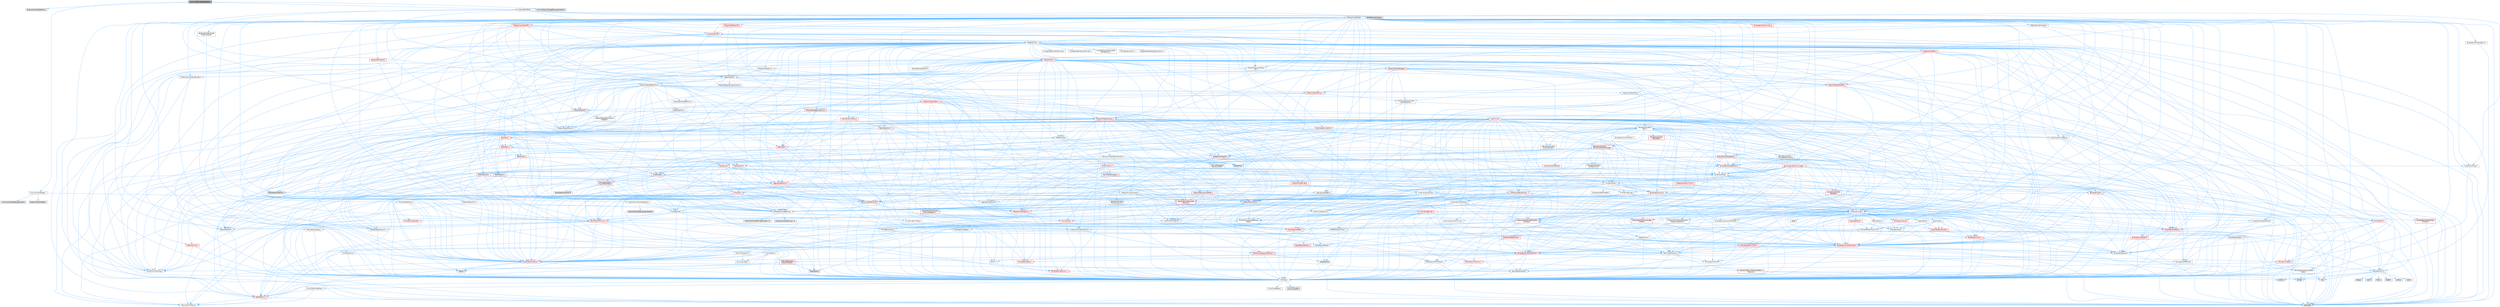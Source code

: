 digraph "CommonTabListWidgetBase.h"
{
 // INTERACTIVE_SVG=YES
 // LATEX_PDF_SIZE
  bgcolor="transparent";
  edge [fontname=Helvetica,fontsize=10,labelfontname=Helvetica,labelfontsize=10];
  node [fontname=Helvetica,fontsize=10,shape=box,height=0.2,width=0.4];
  Node1 [id="Node000001",label="CommonTabListWidgetBase.h",height=0.2,width=0.4,color="gray40", fillcolor="grey60", style="filled", fontcolor="black",tooltip=" "];
  Node1 -> Node2 [id="edge1_Node000001_Node000002",color="steelblue1",style="solid",tooltip=" "];
  Node2 [id="Node000002",label="Blueprint/UserWidgetPool.h",height=0.2,width=0.4,color="grey60", fillcolor="#E0E0E0", style="filled",tooltip=" "];
  Node1 -> Node3 [id="edge2_Node000001_Node000003",color="steelblue1",style="solid",tooltip=" "];
  Node3 [id="Node000003",label="CommonUserWidget.h",height=0.2,width=0.4,color="grey40", fillcolor="white", style="filled",URL="$d7/dd4/CommonUserWidget_8h.html",tooltip=" "];
  Node3 -> Node4 [id="edge3_Node000003_Node000004",color="steelblue1",style="solid",tooltip=" "];
  Node4 [id="Node000004",label="Blueprint/UserWidget.h",height=0.2,width=0.4,color="grey60", fillcolor="#E0E0E0", style="filled",tooltip=" "];
  Node3 -> Node5 [id="edge4_Node000003_Node000005",color="steelblue1",style="solid",tooltip=" "];
  Node5 [id="Node000005",label="Input/UIActionBindingHandle.h",height=0.2,width=0.4,color="grey40", fillcolor="white", style="filled",URL="$db/d66/UIActionBindingHandle_8h.html",tooltip=" "];
  Node5 -> Node6 [id="edge5_Node000005_Node000006",color="steelblue1",style="solid",tooltip=" "];
  Node6 [id="Node000006",label="Containers/UnrealString.h",height=0.2,width=0.4,color="grey40", fillcolor="white", style="filled",URL="$d5/dba/UnrealString_8h.html",tooltip=" "];
  Node6 -> Node7 [id="edge6_Node000006_Node000007",color="steelblue1",style="solid",tooltip=" "];
  Node7 [id="Node000007",label="Containers/UnrealStringIncludes.h.inl",height=0.2,width=0.4,color="grey60", fillcolor="#E0E0E0", style="filled",tooltip=" "];
  Node6 -> Node8 [id="edge7_Node000006_Node000008",color="steelblue1",style="solid",tooltip=" "];
  Node8 [id="Node000008",label="Containers/UnrealString.h.inl",height=0.2,width=0.4,color="grey60", fillcolor="#E0E0E0", style="filled",tooltip=" "];
  Node6 -> Node9 [id="edge8_Node000006_Node000009",color="steelblue1",style="solid",tooltip=" "];
  Node9 [id="Node000009",label="Misc/StringFormatArg.h",height=0.2,width=0.4,color="grey40", fillcolor="white", style="filled",URL="$d2/d16/StringFormatArg_8h.html",tooltip=" "];
  Node9 -> Node10 [id="edge9_Node000009_Node000010",color="steelblue1",style="solid",tooltip=" "];
  Node10 [id="Node000010",label="Containers/ContainersFwd.h",height=0.2,width=0.4,color="grey40", fillcolor="white", style="filled",URL="$d4/d0a/ContainersFwd_8h.html",tooltip=" "];
  Node10 -> Node11 [id="edge10_Node000010_Node000011",color="steelblue1",style="solid",tooltip=" "];
  Node11 [id="Node000011",label="HAL/Platform.h",height=0.2,width=0.4,color="red", fillcolor="#FFF0F0", style="filled",URL="$d9/dd0/Platform_8h.html",tooltip=" "];
  Node11 -> Node14 [id="edge11_Node000011_Node000014",color="steelblue1",style="solid",tooltip=" "];
  Node14 [id="Node000014",label="type_traits",height=0.2,width=0.4,color="grey60", fillcolor="#E0E0E0", style="filled",tooltip=" "];
  Node11 -> Node15 [id="edge12_Node000011_Node000015",color="steelblue1",style="solid",tooltip=" "];
  Node15 [id="Node000015",label="PreprocessorHelpers.h",height=0.2,width=0.4,color="grey40", fillcolor="white", style="filled",URL="$db/ddb/PreprocessorHelpers_8h.html",tooltip=" "];
  Node10 -> Node21 [id="edge13_Node000010_Node000021",color="steelblue1",style="solid",tooltip=" "];
  Node21 [id="Node000021",label="CoreTypes.h",height=0.2,width=0.4,color="grey40", fillcolor="white", style="filled",URL="$dc/dec/CoreTypes_8h.html",tooltip=" "];
  Node21 -> Node11 [id="edge14_Node000021_Node000011",color="steelblue1",style="solid",tooltip=" "];
  Node21 -> Node22 [id="edge15_Node000021_Node000022",color="steelblue1",style="solid",tooltip=" "];
  Node22 [id="Node000022",label="ProfilingDebugging\l/UMemoryDefines.h",height=0.2,width=0.4,color="grey40", fillcolor="white", style="filled",URL="$d2/da2/UMemoryDefines_8h.html",tooltip=" "];
  Node21 -> Node23 [id="edge16_Node000021_Node000023",color="steelblue1",style="solid",tooltip=" "];
  Node23 [id="Node000023",label="Misc/CoreMiscDefines.h",height=0.2,width=0.4,color="grey40", fillcolor="white", style="filled",URL="$da/d38/CoreMiscDefines_8h.html",tooltip=" "];
  Node23 -> Node11 [id="edge17_Node000023_Node000011",color="steelblue1",style="solid",tooltip=" "];
  Node23 -> Node15 [id="edge18_Node000023_Node000015",color="steelblue1",style="solid",tooltip=" "];
  Node21 -> Node24 [id="edge19_Node000021_Node000024",color="steelblue1",style="solid",tooltip=" "];
  Node24 [id="Node000024",label="Misc/CoreDefines.h",height=0.2,width=0.4,color="grey40", fillcolor="white", style="filled",URL="$d3/dd2/CoreDefines_8h.html",tooltip=" "];
  Node10 -> Node25 [id="edge20_Node000010_Node000025",color="steelblue1",style="solid",tooltip=" "];
  Node25 [id="Node000025",label="Traits/IsContiguousContainer.h",height=0.2,width=0.4,color="red", fillcolor="#FFF0F0", style="filled",URL="$d5/d3c/IsContiguousContainer_8h.html",tooltip=" "];
  Node25 -> Node21 [id="edge21_Node000025_Node000021",color="steelblue1",style="solid",tooltip=" "];
  Node25 -> Node27 [id="edge22_Node000025_Node000027",color="steelblue1",style="solid",tooltip=" "];
  Node27 [id="Node000027",label="initializer_list",height=0.2,width=0.4,color="grey60", fillcolor="#E0E0E0", style="filled",tooltip=" "];
  Node5 -> Node28 [id="edge23_Node000005_Node000028",color="steelblue1",style="solid",tooltip=" "];
  Node28 [id="Node000028",label="Misc/Optional.h",height=0.2,width=0.4,color="grey40", fillcolor="white", style="filled",URL="$d2/dae/Optional_8h.html",tooltip=" "];
  Node28 -> Node21 [id="edge24_Node000028_Node000021",color="steelblue1",style="solid",tooltip=" "];
  Node28 -> Node29 [id="edge25_Node000028_Node000029",color="steelblue1",style="solid",tooltip=" "];
  Node29 [id="Node000029",label="Misc/AssertionMacros.h",height=0.2,width=0.4,color="red", fillcolor="#FFF0F0", style="filled",URL="$d0/dfa/AssertionMacros_8h.html",tooltip=" "];
  Node29 -> Node21 [id="edge26_Node000029_Node000021",color="steelblue1",style="solid",tooltip=" "];
  Node29 -> Node11 [id="edge27_Node000029_Node000011",color="steelblue1",style="solid",tooltip=" "];
  Node29 -> Node15 [id="edge28_Node000029_Node000015",color="steelblue1",style="solid",tooltip=" "];
  Node29 -> Node62 [id="edge29_Node000029_Node000062",color="steelblue1",style="solid",tooltip=" "];
  Node62 [id="Node000062",label="Templates/EnableIf.h",height=0.2,width=0.4,color="grey40", fillcolor="white", style="filled",URL="$d7/d60/EnableIf_8h.html",tooltip=" "];
  Node62 -> Node21 [id="edge30_Node000062_Node000021",color="steelblue1",style="solid",tooltip=" "];
  Node29 -> Node75 [id="edge31_Node000029_Node000075",color="steelblue1",style="solid",tooltip=" "];
  Node75 [id="Node000075",label="atomic",height=0.2,width=0.4,color="grey60", fillcolor="#E0E0E0", style="filled",tooltip=" "];
  Node28 -> Node76 [id="edge32_Node000028_Node000076",color="steelblue1",style="solid",tooltip=" "];
  Node76 [id="Node000076",label="Misc/IntrusiveUnsetOptional\lState.h",height=0.2,width=0.4,color="grey40", fillcolor="white", style="filled",URL="$d2/d0a/IntrusiveUnsetOptionalState_8h.html",tooltip=" "];
  Node76 -> Node77 [id="edge33_Node000076_Node000077",color="steelblue1",style="solid",tooltip=" "];
  Node77 [id="Node000077",label="Misc/OptionalFwd.h",height=0.2,width=0.4,color="grey40", fillcolor="white", style="filled",URL="$dc/d50/OptionalFwd_8h.html",tooltip=" "];
  Node28 -> Node77 [id="edge34_Node000028_Node000077",color="steelblue1",style="solid",tooltip=" "];
  Node28 -> Node78 [id="edge35_Node000028_Node000078",color="steelblue1",style="solid",tooltip=" "];
  Node78 [id="Node000078",label="Templates/MemoryOps.h",height=0.2,width=0.4,color="red", fillcolor="#FFF0F0", style="filled",URL="$db/dea/MemoryOps_8h.html",tooltip=" "];
  Node78 -> Node21 [id="edge36_Node000078_Node000021",color="steelblue1",style="solid",tooltip=" "];
  Node78 -> Node79 [id="edge37_Node000078_Node000079",color="steelblue1",style="solid",tooltip=" "];
  Node79 [id="Node000079",label="HAL/UnrealMemory.h",height=0.2,width=0.4,color="grey40", fillcolor="white", style="filled",URL="$d9/d96/UnrealMemory_8h.html",tooltip=" "];
  Node79 -> Node21 [id="edge38_Node000079_Node000021",color="steelblue1",style="solid",tooltip=" "];
  Node79 -> Node80 [id="edge39_Node000079_Node000080",color="steelblue1",style="solid",tooltip=" "];
  Node80 [id="Node000080",label="GenericPlatform/GenericPlatform\lMemory.h",height=0.2,width=0.4,color="red", fillcolor="#FFF0F0", style="filled",URL="$dd/d22/GenericPlatformMemory_8h.html",tooltip=" "];
  Node80 -> Node21 [id="edge40_Node000080_Node000021",color="steelblue1",style="solid",tooltip=" "];
  Node80 -> Node47 [id="edge41_Node000080_Node000047",color="steelblue1",style="solid",tooltip=" "];
  Node47 [id="Node000047",label="string.h",height=0.2,width=0.4,color="grey60", fillcolor="#E0E0E0", style="filled",tooltip=" "];
  Node80 -> Node40 [id="edge42_Node000080_Node000040",color="steelblue1",style="solid",tooltip=" "];
  Node40 [id="Node000040",label="wchar.h",height=0.2,width=0.4,color="grey60", fillcolor="#E0E0E0", style="filled",tooltip=" "];
  Node79 -> Node83 [id="edge43_Node000079_Node000083",color="steelblue1",style="solid",tooltip=" "];
  Node83 [id="Node000083",label="HAL/MemoryBase.h",height=0.2,width=0.4,color="red", fillcolor="#FFF0F0", style="filled",URL="$d6/d9f/MemoryBase_8h.html",tooltip=" "];
  Node83 -> Node21 [id="edge44_Node000083_Node000021",color="steelblue1",style="solid",tooltip=" "];
  Node83 -> Node55 [id="edge45_Node000083_Node000055",color="steelblue1",style="solid",tooltip=" "];
  Node55 [id="Node000055",label="HAL/PlatformAtomics.h",height=0.2,width=0.4,color="red", fillcolor="#FFF0F0", style="filled",URL="$d3/d36/PlatformAtomics_8h.html",tooltip=" "];
  Node55 -> Node21 [id="edge46_Node000055_Node000021",color="steelblue1",style="solid",tooltip=" "];
  Node83 -> Node38 [id="edge47_Node000083_Node000038",color="steelblue1",style="solid",tooltip=" "];
  Node38 [id="Node000038",label="HAL/PlatformCrt.h",height=0.2,width=0.4,color="grey40", fillcolor="white", style="filled",URL="$d8/d75/PlatformCrt_8h.html",tooltip=" "];
  Node38 -> Node39 [id="edge48_Node000038_Node000039",color="steelblue1",style="solid",tooltip=" "];
  Node39 [id="Node000039",label="new",height=0.2,width=0.4,color="grey60", fillcolor="#E0E0E0", style="filled",tooltip=" "];
  Node38 -> Node40 [id="edge49_Node000038_Node000040",color="steelblue1",style="solid",tooltip=" "];
  Node38 -> Node41 [id="edge50_Node000038_Node000041",color="steelblue1",style="solid",tooltip=" "];
  Node41 [id="Node000041",label="stddef.h",height=0.2,width=0.4,color="grey60", fillcolor="#E0E0E0", style="filled",tooltip=" "];
  Node38 -> Node42 [id="edge51_Node000038_Node000042",color="steelblue1",style="solid",tooltip=" "];
  Node42 [id="Node000042",label="stdlib.h",height=0.2,width=0.4,color="grey60", fillcolor="#E0E0E0", style="filled",tooltip=" "];
  Node38 -> Node43 [id="edge52_Node000038_Node000043",color="steelblue1",style="solid",tooltip=" "];
  Node43 [id="Node000043",label="stdio.h",height=0.2,width=0.4,color="grey60", fillcolor="#E0E0E0", style="filled",tooltip=" "];
  Node38 -> Node44 [id="edge53_Node000038_Node000044",color="steelblue1",style="solid",tooltip=" "];
  Node44 [id="Node000044",label="stdarg.h",height=0.2,width=0.4,color="grey60", fillcolor="#E0E0E0", style="filled",tooltip=" "];
  Node38 -> Node45 [id="edge54_Node000038_Node000045",color="steelblue1",style="solid",tooltip=" "];
  Node45 [id="Node000045",label="math.h",height=0.2,width=0.4,color="grey60", fillcolor="#E0E0E0", style="filled",tooltip=" "];
  Node38 -> Node46 [id="edge55_Node000038_Node000046",color="steelblue1",style="solid",tooltip=" "];
  Node46 [id="Node000046",label="float.h",height=0.2,width=0.4,color="grey60", fillcolor="#E0E0E0", style="filled",tooltip=" "];
  Node38 -> Node47 [id="edge56_Node000038_Node000047",color="steelblue1",style="solid",tooltip=" "];
  Node79 -> Node96 [id="edge57_Node000079_Node000096",color="steelblue1",style="solid",tooltip=" "];
  Node96 [id="Node000096",label="HAL/PlatformMemory.h",height=0.2,width=0.4,color="red", fillcolor="#FFF0F0", style="filled",URL="$de/d68/PlatformMemory_8h.html",tooltip=" "];
  Node96 -> Node21 [id="edge58_Node000096_Node000021",color="steelblue1",style="solid",tooltip=" "];
  Node96 -> Node80 [id="edge59_Node000096_Node000080",color="steelblue1",style="solid",tooltip=" "];
  Node79 -> Node98 [id="edge60_Node000079_Node000098",color="steelblue1",style="solid",tooltip=" "];
  Node98 [id="Node000098",label="ProfilingDebugging\l/MemoryTrace.h",height=0.2,width=0.4,color="red", fillcolor="#FFF0F0", style="filled",URL="$da/dd7/MemoryTrace_8h.html",tooltip=" "];
  Node98 -> Node11 [id="edge61_Node000098_Node000011",color="steelblue1",style="solid",tooltip=" "];
  Node98 -> Node50 [id="edge62_Node000098_Node000050",color="steelblue1",style="solid",tooltip=" "];
  Node50 [id="Node000050",label="Misc/EnumClassFlags.h",height=0.2,width=0.4,color="grey40", fillcolor="white", style="filled",URL="$d8/de7/EnumClassFlags_8h.html",tooltip=" "];
  Node98 -> Node61 [id="edge63_Node000098_Node000061",color="steelblue1",style="solid",tooltip=" "];
  Node61 [id="Node000061",label="Trace/Trace.h",height=0.2,width=0.4,color="grey60", fillcolor="#E0E0E0", style="filled",tooltip=" "];
  Node79 -> Node99 [id="edge64_Node000079_Node000099",color="steelblue1",style="solid",tooltip=" "];
  Node99 [id="Node000099",label="Templates/IsPointer.h",height=0.2,width=0.4,color="grey40", fillcolor="white", style="filled",URL="$d7/d05/IsPointer_8h.html",tooltip=" "];
  Node99 -> Node21 [id="edge65_Node000099_Node000021",color="steelblue1",style="solid",tooltip=" "];
  Node78 -> Node70 [id="edge66_Node000078_Node000070",color="steelblue1",style="solid",tooltip=" "];
  Node70 [id="Node000070",label="Templates/Requires.h",height=0.2,width=0.4,color="grey40", fillcolor="white", style="filled",URL="$dc/d96/Requires_8h.html",tooltip=" "];
  Node70 -> Node62 [id="edge67_Node000070_Node000062",color="steelblue1",style="solid",tooltip=" "];
  Node70 -> Node14 [id="edge68_Node000070_Node000014",color="steelblue1",style="solid",tooltip=" "];
  Node78 -> Node100 [id="edge69_Node000078_Node000100",color="steelblue1",style="solid",tooltip=" "];
  Node100 [id="Node000100",label="Templates/UnrealTypeTraits.h",height=0.2,width=0.4,color="red", fillcolor="#FFF0F0", style="filled",URL="$d2/d2d/UnrealTypeTraits_8h.html",tooltip=" "];
  Node100 -> Node21 [id="edge70_Node000100_Node000021",color="steelblue1",style="solid",tooltip=" "];
  Node100 -> Node99 [id="edge71_Node000100_Node000099",color="steelblue1",style="solid",tooltip=" "];
  Node100 -> Node29 [id="edge72_Node000100_Node000029",color="steelblue1",style="solid",tooltip=" "];
  Node100 -> Node62 [id="edge73_Node000100_Node000062",color="steelblue1",style="solid",tooltip=" "];
  Node100 -> Node65 [id="edge74_Node000100_Node000065",color="steelblue1",style="solid",tooltip=" "];
  Node65 [id="Node000065",label="IsEnum.h",height=0.2,width=0.4,color="grey40", fillcolor="white", style="filled",URL="$d4/de5/IsEnum_8h.html",tooltip=" "];
  Node100 -> Node102 [id="edge75_Node000100_Node000102",color="steelblue1",style="solid",tooltip=" "];
  Node102 [id="Node000102",label="Templates/Models.h",height=0.2,width=0.4,color="red", fillcolor="#FFF0F0", style="filled",URL="$d3/d0c/Models_8h.html",tooltip=" "];
  Node100 -> Node103 [id="edge76_Node000100_Node000103",color="steelblue1",style="solid",tooltip=" "];
  Node103 [id="Node000103",label="Templates/IsPODType.h",height=0.2,width=0.4,color="grey40", fillcolor="white", style="filled",URL="$d7/db1/IsPODType_8h.html",tooltip=" "];
  Node103 -> Node21 [id="edge77_Node000103_Node000021",color="steelblue1",style="solid",tooltip=" "];
  Node100 -> Node104 [id="edge78_Node000100_Node000104",color="steelblue1",style="solid",tooltip=" "];
  Node104 [id="Node000104",label="Templates/IsUECoreType.h",height=0.2,width=0.4,color="grey40", fillcolor="white", style="filled",URL="$d1/db8/IsUECoreType_8h.html",tooltip=" "];
  Node104 -> Node21 [id="edge79_Node000104_Node000021",color="steelblue1",style="solid",tooltip=" "];
  Node104 -> Node14 [id="edge80_Node000104_Node000014",color="steelblue1",style="solid",tooltip=" "];
  Node78 -> Node39 [id="edge81_Node000078_Node000039",color="steelblue1",style="solid",tooltip=" "];
  Node78 -> Node14 [id="edge82_Node000078_Node000014",color="steelblue1",style="solid",tooltip=" "];
  Node28 -> Node106 [id="edge83_Node000028_Node000106",color="steelblue1",style="solid",tooltip=" "];
  Node106 [id="Node000106",label="Templates/UnrealTemplate.h",height=0.2,width=0.4,color="red", fillcolor="#FFF0F0", style="filled",URL="$d4/d24/UnrealTemplate_8h.html",tooltip=" "];
  Node106 -> Node21 [id="edge84_Node000106_Node000021",color="steelblue1",style="solid",tooltip=" "];
  Node106 -> Node99 [id="edge85_Node000106_Node000099",color="steelblue1",style="solid",tooltip=" "];
  Node106 -> Node79 [id="edge86_Node000106_Node000079",color="steelblue1",style="solid",tooltip=" "];
  Node106 -> Node100 [id="edge87_Node000106_Node000100",color="steelblue1",style="solid",tooltip=" "];
  Node106 -> Node70 [id="edge88_Node000106_Node000070",color="steelblue1",style="solid",tooltip=" "];
  Node106 -> Node110 [id="edge89_Node000106_Node000110",color="steelblue1",style="solid",tooltip=" "];
  Node110 [id="Node000110",label="Templates/TypeCompatible\lBytes.h",height=0.2,width=0.4,color="grey40", fillcolor="white", style="filled",URL="$df/d0a/TypeCompatibleBytes_8h.html",tooltip=" "];
  Node110 -> Node21 [id="edge90_Node000110_Node000021",color="steelblue1",style="solid",tooltip=" "];
  Node110 -> Node47 [id="edge91_Node000110_Node000047",color="steelblue1",style="solid",tooltip=" "];
  Node110 -> Node39 [id="edge92_Node000110_Node000039",color="steelblue1",style="solid",tooltip=" "];
  Node110 -> Node14 [id="edge93_Node000110_Node000014",color="steelblue1",style="solid",tooltip=" "];
  Node106 -> Node25 [id="edge94_Node000106_Node000025",color="steelblue1",style="solid",tooltip=" "];
  Node106 -> Node14 [id="edge95_Node000106_Node000014",color="steelblue1",style="solid",tooltip=" "];
  Node28 -> Node111 [id="edge96_Node000028_Node000111",color="steelblue1",style="solid",tooltip=" "];
  Node111 [id="Node000111",label="Serialization/Archive.h",height=0.2,width=0.4,color="red", fillcolor="#FFF0F0", style="filled",URL="$d7/d3b/Archive_8h.html",tooltip=" "];
  Node111 -> Node21 [id="edge97_Node000111_Node000021",color="steelblue1",style="solid",tooltip=" "];
  Node111 -> Node35 [id="edge98_Node000111_Node000035",color="steelblue1",style="solid",tooltip=" "];
  Node35 [id="Node000035",label="Math/MathFwd.h",height=0.2,width=0.4,color="grey40", fillcolor="white", style="filled",URL="$d2/d10/MathFwd_8h.html",tooltip=" "];
  Node35 -> Node11 [id="edge99_Node000035_Node000011",color="steelblue1",style="solid",tooltip=" "];
  Node111 -> Node29 [id="edge100_Node000111_Node000029",color="steelblue1",style="solid",tooltip=" "];
  Node111 -> Node62 [id="edge101_Node000111_Node000062",color="steelblue1",style="solid",tooltip=" "];
  Node111 -> Node120 [id="edge102_Node000111_Node000120",color="steelblue1",style="solid",tooltip=" "];
  Node120 [id="Node000120",label="Templates/IsSigned.h",height=0.2,width=0.4,color="grey40", fillcolor="white", style="filled",URL="$d8/dd8/IsSigned_8h.html",tooltip=" "];
  Node120 -> Node21 [id="edge103_Node000120_Node000021",color="steelblue1",style="solid",tooltip=" "];
  Node111 -> Node106 [id="edge104_Node000111_Node000106",color="steelblue1",style="solid",tooltip=" "];
  Node111 -> Node121 [id="edge105_Node000111_Node000121",color="steelblue1",style="solid",tooltip=" "];
  Node121 [id="Node000121",label="UObject/ObjectVersion.h",height=0.2,width=0.4,color="grey40", fillcolor="white", style="filled",URL="$da/d63/ObjectVersion_8h.html",tooltip=" "];
  Node121 -> Node21 [id="edge106_Node000121_Node000021",color="steelblue1",style="solid",tooltip=" "];
  Node5 -> Node122 [id="edge107_Node000005_Node000122",color="steelblue1",style="solid",tooltip=" "];
  Node122 [id="Node000122",label="UIActionBindingHandle.generated.h",height=0.2,width=0.4,color="grey60", fillcolor="#E0E0E0", style="filled",tooltip=" "];
  Node3 -> Node123 [id="edge108_Node000003_Node000123",color="steelblue1",style="solid",tooltip=" "];
  Node123 [id="Node000123",label="CommonUserWidget.generated.h",height=0.2,width=0.4,color="grey60", fillcolor="#E0E0E0", style="filled",tooltip=" "];
  Node1 -> Node124 [id="edge109_Node000001_Node000124",color="steelblue1",style="solid",tooltip=" "];
  Node124 [id="Node000124",label="Engine/DataTable.h",height=0.2,width=0.4,color="grey40", fillcolor="white", style="filled",URL="$d3/dba/DataTable_8h.html",tooltip=" "];
  Node124 -> Node125 [id="edge110_Node000124_Node000125",color="steelblue1",style="solid",tooltip=" "];
  Node125 [id="Node000125",label="UObject/ObjectMacros.h",height=0.2,width=0.4,color="grey40", fillcolor="white", style="filled",URL="$d8/d8d/ObjectMacros_8h.html",tooltip=" "];
  Node125 -> Node50 [id="edge111_Node000125_Node000050",color="steelblue1",style="solid",tooltip=" "];
  Node125 -> Node126 [id="edge112_Node000125_Node000126",color="steelblue1",style="solid",tooltip=" "];
  Node126 [id="Node000126",label="UObject/Script.h",height=0.2,width=0.4,color="grey40", fillcolor="white", style="filled",URL="$de/dc6/Script_8h.html",tooltip=" "];
  Node126 -> Node127 [id="edge113_Node000126_Node000127",color="steelblue1",style="solid",tooltip=" "];
  Node127 [id="Node000127",label="Delegates/Delegate.h",height=0.2,width=0.4,color="red", fillcolor="#FFF0F0", style="filled",URL="$d4/d80/Delegate_8h.html",tooltip=" "];
  Node127 -> Node21 [id="edge114_Node000127_Node000021",color="steelblue1",style="solid",tooltip=" "];
  Node127 -> Node29 [id="edge115_Node000127_Node000029",color="steelblue1",style="solid",tooltip=" "];
  Node127 -> Node128 [id="edge116_Node000127_Node000128",color="steelblue1",style="solid",tooltip=" "];
  Node128 [id="Node000128",label="UObject/NameTypes.h",height=0.2,width=0.4,color="red", fillcolor="#FFF0F0", style="filled",URL="$d6/d35/NameTypes_8h.html",tooltip=" "];
  Node128 -> Node21 [id="edge117_Node000128_Node000021",color="steelblue1",style="solid",tooltip=" "];
  Node128 -> Node29 [id="edge118_Node000128_Node000029",color="steelblue1",style="solid",tooltip=" "];
  Node128 -> Node79 [id="edge119_Node000128_Node000079",color="steelblue1",style="solid",tooltip=" "];
  Node128 -> Node100 [id="edge120_Node000128_Node000100",color="steelblue1",style="solid",tooltip=" "];
  Node128 -> Node106 [id="edge121_Node000128_Node000106",color="steelblue1",style="solid",tooltip=" "];
  Node128 -> Node6 [id="edge122_Node000128_Node000006",color="steelblue1",style="solid",tooltip=" "];
  Node128 -> Node129 [id="edge123_Node000128_Node000129",color="steelblue1",style="solid",tooltip=" "];
  Node129 [id="Node000129",label="HAL/CriticalSection.h",height=0.2,width=0.4,color="grey40", fillcolor="white", style="filled",URL="$d6/d90/CriticalSection_8h.html",tooltip=" "];
  Node129 -> Node130 [id="edge124_Node000129_Node000130",color="steelblue1",style="solid",tooltip=" "];
  Node130 [id="Node000130",label="HAL/PlatformMutex.h",height=0.2,width=0.4,color="red", fillcolor="#FFF0F0", style="filled",URL="$d9/d0b/PlatformMutex_8h.html",tooltip=" "];
  Node130 -> Node21 [id="edge125_Node000130_Node000021",color="steelblue1",style="solid",tooltip=" "];
  Node128 -> Node32 [id="edge126_Node000128_Node000032",color="steelblue1",style="solid",tooltip=" "];
  Node32 [id="Node000032",label="Containers/StringFwd.h",height=0.2,width=0.4,color="grey40", fillcolor="white", style="filled",URL="$df/d37/StringFwd_8h.html",tooltip=" "];
  Node32 -> Node21 [id="edge127_Node000032_Node000021",color="steelblue1",style="solid",tooltip=" "];
  Node32 -> Node33 [id="edge128_Node000032_Node000033",color="steelblue1",style="solid",tooltip=" "];
  Node33 [id="Node000033",label="Traits/ElementType.h",height=0.2,width=0.4,color="grey40", fillcolor="white", style="filled",URL="$d5/d4f/ElementType_8h.html",tooltip=" "];
  Node33 -> Node11 [id="edge129_Node000033_Node000011",color="steelblue1",style="solid",tooltip=" "];
  Node33 -> Node27 [id="edge130_Node000033_Node000027",color="steelblue1",style="solid",tooltip=" "];
  Node33 -> Node14 [id="edge131_Node000033_Node000014",color="steelblue1",style="solid",tooltip=" "];
  Node32 -> Node25 [id="edge132_Node000032_Node000025",color="steelblue1",style="solid",tooltip=" "];
  Node128 -> Node183 [id="edge133_Node000128_Node000183",color="steelblue1",style="solid",tooltip=" "];
  Node183 [id="Node000183",label="UObject/UnrealNames.h",height=0.2,width=0.4,color="red", fillcolor="#FFF0F0", style="filled",URL="$d8/db1/UnrealNames_8h.html",tooltip=" "];
  Node183 -> Node21 [id="edge134_Node000183_Node000021",color="steelblue1",style="solid",tooltip=" "];
  Node128 -> Node76 [id="edge135_Node000128_Node000076",color="steelblue1",style="solid",tooltip=" "];
  Node128 -> Node185 [id="edge136_Node000128_Node000185",color="steelblue1",style="solid",tooltip=" "];
  Node185 [id="Node000185",label="Misc/StringBuilder.h",height=0.2,width=0.4,color="red", fillcolor="#FFF0F0", style="filled",URL="$d4/d52/StringBuilder_8h.html",tooltip=" "];
  Node185 -> Node32 [id="edge137_Node000185_Node000032",color="steelblue1",style="solid",tooltip=" "];
  Node185 -> Node21 [id="edge138_Node000185_Node000021",color="steelblue1",style="solid",tooltip=" "];
  Node185 -> Node79 [id="edge139_Node000185_Node000079",color="steelblue1",style="solid",tooltip=" "];
  Node185 -> Node29 [id="edge140_Node000185_Node000029",color="steelblue1",style="solid",tooltip=" "];
  Node185 -> Node155 [id="edge141_Node000185_Node000155",color="steelblue1",style="solid",tooltip=" "];
  Node155 [id="Node000155",label="Misc/CString.h",height=0.2,width=0.4,color="red", fillcolor="#FFF0F0", style="filled",URL="$d2/d49/CString_8h.html",tooltip=" "];
  Node155 -> Node21 [id="edge142_Node000155_Node000021",color="steelblue1",style="solid",tooltip=" "];
  Node155 -> Node38 [id="edge143_Node000155_Node000038",color="steelblue1",style="solid",tooltip=" "];
  Node155 -> Node29 [id="edge144_Node000155_Node000029",color="steelblue1",style="solid",tooltip=" "];
  Node185 -> Node62 [id="edge145_Node000185_Node000062",color="steelblue1",style="solid",tooltip=" "];
  Node185 -> Node70 [id="edge146_Node000185_Node000070",color="steelblue1",style="solid",tooltip=" "];
  Node185 -> Node106 [id="edge147_Node000185_Node000106",color="steelblue1",style="solid",tooltip=" "];
  Node185 -> Node100 [id="edge148_Node000185_Node000100",color="steelblue1",style="solid",tooltip=" "];
  Node185 -> Node25 [id="edge149_Node000185_Node000025",color="steelblue1",style="solid",tooltip=" "];
  Node185 -> Node14 [id="edge150_Node000185_Node000014",color="steelblue1",style="solid",tooltip=" "];
  Node128 -> Node61 [id="edge151_Node000128_Node000061",color="steelblue1",style="solid",tooltip=" "];
  Node127 -> Node191 [id="edge152_Node000127_Node000191",color="steelblue1",style="solid",tooltip=" "];
  Node191 [id="Node000191",label="Templates/SharedPointer.h",height=0.2,width=0.4,color="red", fillcolor="#FFF0F0", style="filled",URL="$d2/d17/SharedPointer_8h.html",tooltip=" "];
  Node191 -> Node21 [id="edge153_Node000191_Node000021",color="steelblue1",style="solid",tooltip=" "];
  Node191 -> Node76 [id="edge154_Node000191_Node000076",color="steelblue1",style="solid",tooltip=" "];
  Node191 -> Node29 [id="edge155_Node000191_Node000029",color="steelblue1",style="solid",tooltip=" "];
  Node191 -> Node79 [id="edge156_Node000191_Node000079",color="steelblue1",style="solid",tooltip=" "];
  Node191 -> Node143 [id="edge157_Node000191_Node000143",color="steelblue1",style="solid",tooltip=" "];
  Node143 [id="Node000143",label="Containers/Array.h",height=0.2,width=0.4,color="grey40", fillcolor="white", style="filled",URL="$df/dd0/Array_8h.html",tooltip=" "];
  Node143 -> Node21 [id="edge158_Node000143_Node000021",color="steelblue1",style="solid",tooltip=" "];
  Node143 -> Node29 [id="edge159_Node000143_Node000029",color="steelblue1",style="solid",tooltip=" "];
  Node143 -> Node76 [id="edge160_Node000143_Node000076",color="steelblue1",style="solid",tooltip=" "];
  Node143 -> Node144 [id="edge161_Node000143_Node000144",color="steelblue1",style="solid",tooltip=" "];
  Node144 [id="Node000144",label="Misc/ReverseIterate.h",height=0.2,width=0.4,color="red", fillcolor="#FFF0F0", style="filled",URL="$db/de3/ReverseIterate_8h.html",tooltip=" "];
  Node144 -> Node11 [id="edge162_Node000144_Node000011",color="steelblue1",style="solid",tooltip=" "];
  Node143 -> Node79 [id="edge163_Node000143_Node000079",color="steelblue1",style="solid",tooltip=" "];
  Node143 -> Node100 [id="edge164_Node000143_Node000100",color="steelblue1",style="solid",tooltip=" "];
  Node143 -> Node106 [id="edge165_Node000143_Node000106",color="steelblue1",style="solid",tooltip=" "];
  Node143 -> Node146 [id="edge166_Node000143_Node000146",color="steelblue1",style="solid",tooltip=" "];
  Node146 [id="Node000146",label="Containers/AllowShrinking.h",height=0.2,width=0.4,color="grey40", fillcolor="white", style="filled",URL="$d7/d1a/AllowShrinking_8h.html",tooltip=" "];
  Node146 -> Node21 [id="edge167_Node000146_Node000021",color="steelblue1",style="solid",tooltip=" "];
  Node143 -> Node133 [id="edge168_Node000143_Node000133",color="steelblue1",style="solid",tooltip=" "];
  Node133 [id="Node000133",label="Containers/ContainerAllocation\lPolicies.h",height=0.2,width=0.4,color="red", fillcolor="#FFF0F0", style="filled",URL="$d7/dff/ContainerAllocationPolicies_8h.html",tooltip=" "];
  Node133 -> Node21 [id="edge169_Node000133_Node000021",color="steelblue1",style="solid",tooltip=" "];
  Node133 -> Node133 [id="edge170_Node000133_Node000133",color="steelblue1",style="solid",tooltip=" "];
  Node133 -> Node135 [id="edge171_Node000133_Node000135",color="steelblue1",style="solid",tooltip=" "];
  Node135 [id="Node000135",label="HAL/PlatformMath.h",height=0.2,width=0.4,color="red", fillcolor="#FFF0F0", style="filled",URL="$dc/d53/PlatformMath_8h.html",tooltip=" "];
  Node135 -> Node21 [id="edge172_Node000135_Node000021",color="steelblue1",style="solid",tooltip=" "];
  Node133 -> Node79 [id="edge173_Node000133_Node000079",color="steelblue1",style="solid",tooltip=" "];
  Node133 -> Node48 [id="edge174_Node000133_Node000048",color="steelblue1",style="solid",tooltip=" "];
  Node48 [id="Node000048",label="Math/NumericLimits.h",height=0.2,width=0.4,color="grey40", fillcolor="white", style="filled",URL="$df/d1b/NumericLimits_8h.html",tooltip=" "];
  Node48 -> Node21 [id="edge175_Node000048_Node000021",color="steelblue1",style="solid",tooltip=" "];
  Node133 -> Node29 [id="edge176_Node000133_Node000029",color="steelblue1",style="solid",tooltip=" "];
  Node133 -> Node78 [id="edge177_Node000133_Node000078",color="steelblue1",style="solid",tooltip=" "];
  Node133 -> Node110 [id="edge178_Node000133_Node000110",color="steelblue1",style="solid",tooltip=" "];
  Node133 -> Node14 [id="edge179_Node000133_Node000014",color="steelblue1",style="solid",tooltip=" "];
  Node143 -> Node147 [id="edge180_Node000143_Node000147",color="steelblue1",style="solid",tooltip=" "];
  Node147 [id="Node000147",label="Containers/ContainerElement\lTypeCompatibility.h",height=0.2,width=0.4,color="grey40", fillcolor="white", style="filled",URL="$df/ddf/ContainerElementTypeCompatibility_8h.html",tooltip=" "];
  Node147 -> Node21 [id="edge181_Node000147_Node000021",color="steelblue1",style="solid",tooltip=" "];
  Node147 -> Node100 [id="edge182_Node000147_Node000100",color="steelblue1",style="solid",tooltip=" "];
  Node143 -> Node111 [id="edge183_Node000143_Node000111",color="steelblue1",style="solid",tooltip=" "];
  Node143 -> Node148 [id="edge184_Node000143_Node000148",color="steelblue1",style="solid",tooltip=" "];
  Node148 [id="Node000148",label="Serialization/MemoryImage\lWriter.h",height=0.2,width=0.4,color="red", fillcolor="#FFF0F0", style="filled",URL="$d0/d08/MemoryImageWriter_8h.html",tooltip=" "];
  Node148 -> Node21 [id="edge185_Node000148_Node000021",color="steelblue1",style="solid",tooltip=" "];
  Node143 -> Node162 [id="edge186_Node000143_Node000162",color="steelblue1",style="solid",tooltip=" "];
  Node162 [id="Node000162",label="Algo/Heapify.h",height=0.2,width=0.4,color="grey40", fillcolor="white", style="filled",URL="$d0/d2a/Heapify_8h.html",tooltip=" "];
  Node162 -> Node163 [id="edge187_Node000162_Node000163",color="steelblue1",style="solid",tooltip=" "];
  Node163 [id="Node000163",label="Algo/Impl/BinaryHeap.h",height=0.2,width=0.4,color="red", fillcolor="#FFF0F0", style="filled",URL="$d7/da3/Algo_2Impl_2BinaryHeap_8h.html",tooltip=" "];
  Node163 -> Node164 [id="edge188_Node000163_Node000164",color="steelblue1",style="solid",tooltip=" "];
  Node164 [id="Node000164",label="Templates/Invoke.h",height=0.2,width=0.4,color="red", fillcolor="#FFF0F0", style="filled",URL="$d7/deb/Invoke_8h.html",tooltip=" "];
  Node164 -> Node21 [id="edge189_Node000164_Node000021",color="steelblue1",style="solid",tooltip=" "];
  Node164 -> Node106 [id="edge190_Node000164_Node000106",color="steelblue1",style="solid",tooltip=" "];
  Node164 -> Node14 [id="edge191_Node000164_Node000014",color="steelblue1",style="solid",tooltip=" "];
  Node163 -> Node14 [id="edge192_Node000163_Node000014",color="steelblue1",style="solid",tooltip=" "];
  Node162 -> Node168 [id="edge193_Node000162_Node000168",color="steelblue1",style="solid",tooltip=" "];
  Node168 [id="Node000168",label="Templates/IdentityFunctor.h",height=0.2,width=0.4,color="grey40", fillcolor="white", style="filled",URL="$d7/d2e/IdentityFunctor_8h.html",tooltip=" "];
  Node168 -> Node11 [id="edge194_Node000168_Node000011",color="steelblue1",style="solid",tooltip=" "];
  Node162 -> Node164 [id="edge195_Node000162_Node000164",color="steelblue1",style="solid",tooltip=" "];
  Node162 -> Node169 [id="edge196_Node000162_Node000169",color="steelblue1",style="solid",tooltip=" "];
  Node169 [id="Node000169",label="Templates/Less.h",height=0.2,width=0.4,color="grey40", fillcolor="white", style="filled",URL="$de/dc8/Less_8h.html",tooltip=" "];
  Node169 -> Node21 [id="edge197_Node000169_Node000021",color="steelblue1",style="solid",tooltip=" "];
  Node169 -> Node106 [id="edge198_Node000169_Node000106",color="steelblue1",style="solid",tooltip=" "];
  Node162 -> Node106 [id="edge199_Node000162_Node000106",color="steelblue1",style="solid",tooltip=" "];
  Node143 -> Node170 [id="edge200_Node000143_Node000170",color="steelblue1",style="solid",tooltip=" "];
  Node170 [id="Node000170",label="Algo/HeapSort.h",height=0.2,width=0.4,color="grey40", fillcolor="white", style="filled",URL="$d3/d92/HeapSort_8h.html",tooltip=" "];
  Node170 -> Node163 [id="edge201_Node000170_Node000163",color="steelblue1",style="solid",tooltip=" "];
  Node170 -> Node168 [id="edge202_Node000170_Node000168",color="steelblue1",style="solid",tooltip=" "];
  Node170 -> Node169 [id="edge203_Node000170_Node000169",color="steelblue1",style="solid",tooltip=" "];
  Node170 -> Node106 [id="edge204_Node000170_Node000106",color="steelblue1",style="solid",tooltip=" "];
  Node143 -> Node171 [id="edge205_Node000143_Node000171",color="steelblue1",style="solid",tooltip=" "];
  Node171 [id="Node000171",label="Algo/IsHeap.h",height=0.2,width=0.4,color="grey40", fillcolor="white", style="filled",URL="$de/d32/IsHeap_8h.html",tooltip=" "];
  Node171 -> Node163 [id="edge206_Node000171_Node000163",color="steelblue1",style="solid",tooltip=" "];
  Node171 -> Node168 [id="edge207_Node000171_Node000168",color="steelblue1",style="solid",tooltip=" "];
  Node171 -> Node164 [id="edge208_Node000171_Node000164",color="steelblue1",style="solid",tooltip=" "];
  Node171 -> Node169 [id="edge209_Node000171_Node000169",color="steelblue1",style="solid",tooltip=" "];
  Node171 -> Node106 [id="edge210_Node000171_Node000106",color="steelblue1",style="solid",tooltip=" "];
  Node143 -> Node163 [id="edge211_Node000143_Node000163",color="steelblue1",style="solid",tooltip=" "];
  Node143 -> Node172 [id="edge212_Node000143_Node000172",color="steelblue1",style="solid",tooltip=" "];
  Node172 [id="Node000172",label="Algo/StableSort.h",height=0.2,width=0.4,color="red", fillcolor="#FFF0F0", style="filled",URL="$d7/d3c/StableSort_8h.html",tooltip=" "];
  Node172 -> Node168 [id="edge213_Node000172_Node000168",color="steelblue1",style="solid",tooltip=" "];
  Node172 -> Node164 [id="edge214_Node000172_Node000164",color="steelblue1",style="solid",tooltip=" "];
  Node172 -> Node169 [id="edge215_Node000172_Node000169",color="steelblue1",style="solid",tooltip=" "];
  Node172 -> Node106 [id="edge216_Node000172_Node000106",color="steelblue1",style="solid",tooltip=" "];
  Node143 -> Node175 [id="edge217_Node000143_Node000175",color="steelblue1",style="solid",tooltip=" "];
  Node175 [id="Node000175",label="Concepts/GetTypeHashable.h",height=0.2,width=0.4,color="grey40", fillcolor="white", style="filled",URL="$d3/da2/GetTypeHashable_8h.html",tooltip=" "];
  Node175 -> Node21 [id="edge218_Node000175_Node000021",color="steelblue1",style="solid",tooltip=" "];
  Node175 -> Node153 [id="edge219_Node000175_Node000153",color="steelblue1",style="solid",tooltip=" "];
  Node153 [id="Node000153",label="Templates/TypeHash.h",height=0.2,width=0.4,color="red", fillcolor="#FFF0F0", style="filled",URL="$d1/d62/TypeHash_8h.html",tooltip=" "];
  Node153 -> Node21 [id="edge220_Node000153_Node000021",color="steelblue1",style="solid",tooltip=" "];
  Node153 -> Node70 [id="edge221_Node000153_Node000070",color="steelblue1",style="solid",tooltip=" "];
  Node153 -> Node14 [id="edge222_Node000153_Node000014",color="steelblue1",style="solid",tooltip=" "];
  Node143 -> Node168 [id="edge223_Node000143_Node000168",color="steelblue1",style="solid",tooltip=" "];
  Node143 -> Node164 [id="edge224_Node000143_Node000164",color="steelblue1",style="solid",tooltip=" "];
  Node143 -> Node169 [id="edge225_Node000143_Node000169",color="steelblue1",style="solid",tooltip=" "];
  Node143 -> Node176 [id="edge226_Node000143_Node000176",color="steelblue1",style="solid",tooltip=" "];
  Node176 [id="Node000176",label="Templates/LosesQualifiers\lFromTo.h",height=0.2,width=0.4,color="red", fillcolor="#FFF0F0", style="filled",URL="$d2/db3/LosesQualifiersFromTo_8h.html",tooltip=" "];
  Node176 -> Node14 [id="edge227_Node000176_Node000014",color="steelblue1",style="solid",tooltip=" "];
  Node143 -> Node70 [id="edge228_Node000143_Node000070",color="steelblue1",style="solid",tooltip=" "];
  Node143 -> Node177 [id="edge229_Node000143_Node000177",color="steelblue1",style="solid",tooltip=" "];
  Node177 [id="Node000177",label="Templates/Sorting.h",height=0.2,width=0.4,color="red", fillcolor="#FFF0F0", style="filled",URL="$d3/d9e/Sorting_8h.html",tooltip=" "];
  Node177 -> Node21 [id="edge230_Node000177_Node000021",color="steelblue1",style="solid",tooltip=" "];
  Node177 -> Node135 [id="edge231_Node000177_Node000135",color="steelblue1",style="solid",tooltip=" "];
  Node177 -> Node169 [id="edge232_Node000177_Node000169",color="steelblue1",style="solid",tooltip=" "];
  Node143 -> Node181 [id="edge233_Node000143_Node000181",color="steelblue1",style="solid",tooltip=" "];
  Node181 [id="Node000181",label="Templates/AlignmentTemplates.h",height=0.2,width=0.4,color="grey40", fillcolor="white", style="filled",URL="$dd/d32/AlignmentTemplates_8h.html",tooltip=" "];
  Node181 -> Node21 [id="edge234_Node000181_Node000021",color="steelblue1",style="solid",tooltip=" "];
  Node181 -> Node90 [id="edge235_Node000181_Node000090",color="steelblue1",style="solid",tooltip=" "];
  Node90 [id="Node000090",label="Templates/IsIntegral.h",height=0.2,width=0.4,color="grey40", fillcolor="white", style="filled",URL="$da/d64/IsIntegral_8h.html",tooltip=" "];
  Node90 -> Node21 [id="edge236_Node000090_Node000021",color="steelblue1",style="solid",tooltip=" "];
  Node181 -> Node99 [id="edge237_Node000181_Node000099",color="steelblue1",style="solid",tooltip=" "];
  Node143 -> Node33 [id="edge238_Node000143_Node000033",color="steelblue1",style="solid",tooltip=" "];
  Node143 -> Node140 [id="edge239_Node000143_Node000140",color="steelblue1",style="solid",tooltip=" "];
  Node140 [id="Node000140",label="limits",height=0.2,width=0.4,color="grey60", fillcolor="#E0E0E0", style="filled",tooltip=" "];
  Node143 -> Node14 [id="edge240_Node000143_Node000014",color="steelblue1",style="solid",tooltip=" "];
  Node191 -> Node193 [id="edge241_Node000191_Node000193",color="steelblue1",style="solid",tooltip=" "];
  Node193 [id="Node000193",label="Containers/Map.h",height=0.2,width=0.4,color="grey40", fillcolor="white", style="filled",URL="$df/d79/Map_8h.html",tooltip=" "];
  Node193 -> Node21 [id="edge242_Node000193_Node000021",color="steelblue1",style="solid",tooltip=" "];
  Node193 -> Node194 [id="edge243_Node000193_Node000194",color="steelblue1",style="solid",tooltip=" "];
  Node194 [id="Node000194",label="Algo/Reverse.h",height=0.2,width=0.4,color="grey40", fillcolor="white", style="filled",URL="$d5/d93/Reverse_8h.html",tooltip=" "];
  Node194 -> Node21 [id="edge244_Node000194_Node000021",color="steelblue1",style="solid",tooltip=" "];
  Node194 -> Node106 [id="edge245_Node000194_Node000106",color="steelblue1",style="solid",tooltip=" "];
  Node193 -> Node147 [id="edge246_Node000193_Node000147",color="steelblue1",style="solid",tooltip=" "];
  Node193 -> Node195 [id="edge247_Node000193_Node000195",color="steelblue1",style="solid",tooltip=" "];
  Node195 [id="Node000195",label="Containers/Set.h",height=0.2,width=0.4,color="grey40", fillcolor="white", style="filled",URL="$d4/d45/Set_8h.html",tooltip=" "];
  Node195 -> Node133 [id="edge248_Node000195_Node000133",color="steelblue1",style="solid",tooltip=" "];
  Node195 -> Node147 [id="edge249_Node000195_Node000147",color="steelblue1",style="solid",tooltip=" "];
  Node195 -> Node196 [id="edge250_Node000195_Node000196",color="steelblue1",style="solid",tooltip=" "];
  Node196 [id="Node000196",label="Containers/SetUtilities.h",height=0.2,width=0.4,color="red", fillcolor="#FFF0F0", style="filled",URL="$dc/de5/SetUtilities_8h.html",tooltip=" "];
  Node196 -> Node21 [id="edge251_Node000196_Node000021",color="steelblue1",style="solid",tooltip=" "];
  Node196 -> Node78 [id="edge252_Node000196_Node000078",color="steelblue1",style="solid",tooltip=" "];
  Node196 -> Node100 [id="edge253_Node000196_Node000100",color="steelblue1",style="solid",tooltip=" "];
  Node195 -> Node197 [id="edge254_Node000195_Node000197",color="steelblue1",style="solid",tooltip=" "];
  Node197 [id="Node000197",label="Containers/SparseArray.h",height=0.2,width=0.4,color="red", fillcolor="#FFF0F0", style="filled",URL="$d5/dbf/SparseArray_8h.html",tooltip=" "];
  Node197 -> Node21 [id="edge255_Node000197_Node000021",color="steelblue1",style="solid",tooltip=" "];
  Node197 -> Node29 [id="edge256_Node000197_Node000029",color="steelblue1",style="solid",tooltip=" "];
  Node197 -> Node79 [id="edge257_Node000197_Node000079",color="steelblue1",style="solid",tooltip=" "];
  Node197 -> Node100 [id="edge258_Node000197_Node000100",color="steelblue1",style="solid",tooltip=" "];
  Node197 -> Node106 [id="edge259_Node000197_Node000106",color="steelblue1",style="solid",tooltip=" "];
  Node197 -> Node133 [id="edge260_Node000197_Node000133",color="steelblue1",style="solid",tooltip=" "];
  Node197 -> Node169 [id="edge261_Node000197_Node000169",color="steelblue1",style="solid",tooltip=" "];
  Node197 -> Node143 [id="edge262_Node000197_Node000143",color="steelblue1",style="solid",tooltip=" "];
  Node197 -> Node180 [id="edge263_Node000197_Node000180",color="steelblue1",style="solid",tooltip=" "];
  Node180 [id="Node000180",label="Math/UnrealMathUtility.h",height=0.2,width=0.4,color="red", fillcolor="#FFF0F0", style="filled",URL="$db/db8/UnrealMathUtility_8h.html",tooltip=" "];
  Node180 -> Node21 [id="edge264_Node000180_Node000021",color="steelblue1",style="solid",tooltip=" "];
  Node180 -> Node29 [id="edge265_Node000180_Node000029",color="steelblue1",style="solid",tooltip=" "];
  Node180 -> Node135 [id="edge266_Node000180_Node000135",color="steelblue1",style="solid",tooltip=" "];
  Node180 -> Node35 [id="edge267_Node000180_Node000035",color="steelblue1",style="solid",tooltip=" "];
  Node180 -> Node70 [id="edge268_Node000180_Node000070",color="steelblue1",style="solid",tooltip=" "];
  Node197 -> Node198 [id="edge269_Node000197_Node000198",color="steelblue1",style="solid",tooltip=" "];
  Node198 [id="Node000198",label="Containers/ScriptArray.h",height=0.2,width=0.4,color="grey40", fillcolor="white", style="filled",URL="$dc/daf/ScriptArray_8h.html",tooltip=" "];
  Node198 -> Node21 [id="edge270_Node000198_Node000021",color="steelblue1",style="solid",tooltip=" "];
  Node198 -> Node29 [id="edge271_Node000198_Node000029",color="steelblue1",style="solid",tooltip=" "];
  Node198 -> Node79 [id="edge272_Node000198_Node000079",color="steelblue1",style="solid",tooltip=" "];
  Node198 -> Node146 [id="edge273_Node000198_Node000146",color="steelblue1",style="solid",tooltip=" "];
  Node198 -> Node133 [id="edge274_Node000198_Node000133",color="steelblue1",style="solid",tooltip=" "];
  Node198 -> Node143 [id="edge275_Node000198_Node000143",color="steelblue1",style="solid",tooltip=" "];
  Node198 -> Node27 [id="edge276_Node000198_Node000027",color="steelblue1",style="solid",tooltip=" "];
  Node197 -> Node200 [id="edge277_Node000197_Node000200",color="steelblue1",style="solid",tooltip=" "];
  Node200 [id="Node000200",label="Serialization/Structured\lArchive.h",height=0.2,width=0.4,color="red", fillcolor="#FFF0F0", style="filled",URL="$d9/d1e/StructuredArchive_8h.html",tooltip=" "];
  Node200 -> Node143 [id="edge278_Node000200_Node000143",color="steelblue1",style="solid",tooltip=" "];
  Node200 -> Node133 [id="edge279_Node000200_Node000133",color="steelblue1",style="solid",tooltip=" "];
  Node200 -> Node21 [id="edge280_Node000200_Node000021",color="steelblue1",style="solid",tooltip=" "];
  Node200 -> Node111 [id="edge281_Node000200_Node000111",color="steelblue1",style="solid",tooltip=" "];
  Node200 -> Node204 [id="edge282_Node000200_Node000204",color="steelblue1",style="solid",tooltip=" "];
  Node204 [id="Node000204",label="Serialization/Structured\lArchiveAdapters.h",height=0.2,width=0.4,color="red", fillcolor="#FFF0F0", style="filled",URL="$d3/de1/StructuredArchiveAdapters_8h.html",tooltip=" "];
  Node204 -> Node21 [id="edge283_Node000204_Node000021",color="steelblue1",style="solid",tooltip=" "];
  Node204 -> Node102 [id="edge284_Node000204_Node000102",color="steelblue1",style="solid",tooltip=" "];
  Node197 -> Node148 [id="edge285_Node000197_Node000148",color="steelblue1",style="solid",tooltip=" "];
  Node197 -> Node6 [id="edge286_Node000197_Node000006",color="steelblue1",style="solid",tooltip=" "];
  Node197 -> Node76 [id="edge287_Node000197_Node000076",color="steelblue1",style="solid",tooltip=" "];
  Node195 -> Node10 [id="edge288_Node000195_Node000010",color="steelblue1",style="solid",tooltip=" "];
  Node195 -> Node180 [id="edge289_Node000195_Node000180",color="steelblue1",style="solid",tooltip=" "];
  Node195 -> Node29 [id="edge290_Node000195_Node000029",color="steelblue1",style="solid",tooltip=" "];
  Node195 -> Node214 [id="edge291_Node000195_Node000214",color="steelblue1",style="solid",tooltip=" "];
  Node214 [id="Node000214",label="Misc/StructBuilder.h",height=0.2,width=0.4,color="grey40", fillcolor="white", style="filled",URL="$d9/db3/StructBuilder_8h.html",tooltip=" "];
  Node214 -> Node21 [id="edge292_Node000214_Node000021",color="steelblue1",style="solid",tooltip=" "];
  Node214 -> Node180 [id="edge293_Node000214_Node000180",color="steelblue1",style="solid",tooltip=" "];
  Node214 -> Node181 [id="edge294_Node000214_Node000181",color="steelblue1",style="solid",tooltip=" "];
  Node195 -> Node148 [id="edge295_Node000195_Node000148",color="steelblue1",style="solid",tooltip=" "];
  Node195 -> Node200 [id="edge296_Node000195_Node000200",color="steelblue1",style="solid",tooltip=" "];
  Node195 -> Node215 [id="edge297_Node000195_Node000215",color="steelblue1",style="solid",tooltip=" "];
  Node215 [id="Node000215",label="Templates/Function.h",height=0.2,width=0.4,color="red", fillcolor="#FFF0F0", style="filled",URL="$df/df5/Function_8h.html",tooltip=" "];
  Node215 -> Node21 [id="edge298_Node000215_Node000021",color="steelblue1",style="solid",tooltip=" "];
  Node215 -> Node29 [id="edge299_Node000215_Node000029",color="steelblue1",style="solid",tooltip=" "];
  Node215 -> Node76 [id="edge300_Node000215_Node000076",color="steelblue1",style="solid",tooltip=" "];
  Node215 -> Node79 [id="edge301_Node000215_Node000079",color="steelblue1",style="solid",tooltip=" "];
  Node215 -> Node100 [id="edge302_Node000215_Node000100",color="steelblue1",style="solid",tooltip=" "];
  Node215 -> Node164 [id="edge303_Node000215_Node000164",color="steelblue1",style="solid",tooltip=" "];
  Node215 -> Node106 [id="edge304_Node000215_Node000106",color="steelblue1",style="solid",tooltip=" "];
  Node215 -> Node70 [id="edge305_Node000215_Node000070",color="steelblue1",style="solid",tooltip=" "];
  Node215 -> Node180 [id="edge306_Node000215_Node000180",color="steelblue1",style="solid",tooltip=" "];
  Node215 -> Node39 [id="edge307_Node000215_Node000039",color="steelblue1",style="solid",tooltip=" "];
  Node215 -> Node14 [id="edge308_Node000215_Node000014",color="steelblue1",style="solid",tooltip=" "];
  Node195 -> Node217 [id="edge309_Node000195_Node000217",color="steelblue1",style="solid",tooltip=" "];
  Node217 [id="Node000217",label="Templates/RetainedRef.h",height=0.2,width=0.4,color="grey40", fillcolor="white", style="filled",URL="$d1/dac/RetainedRef_8h.html",tooltip=" "];
  Node195 -> Node177 [id="edge310_Node000195_Node000177",color="steelblue1",style="solid",tooltip=" "];
  Node195 -> Node153 [id="edge311_Node000195_Node000153",color="steelblue1",style="solid",tooltip=" "];
  Node195 -> Node106 [id="edge312_Node000195_Node000106",color="steelblue1",style="solid",tooltip=" "];
  Node195 -> Node27 [id="edge313_Node000195_Node000027",color="steelblue1",style="solid",tooltip=" "];
  Node195 -> Node14 [id="edge314_Node000195_Node000014",color="steelblue1",style="solid",tooltip=" "];
  Node193 -> Node6 [id="edge315_Node000193_Node000006",color="steelblue1",style="solid",tooltip=" "];
  Node193 -> Node29 [id="edge316_Node000193_Node000029",color="steelblue1",style="solid",tooltip=" "];
  Node193 -> Node214 [id="edge317_Node000193_Node000214",color="steelblue1",style="solid",tooltip=" "];
  Node193 -> Node215 [id="edge318_Node000193_Node000215",color="steelblue1",style="solid",tooltip=" "];
  Node193 -> Node177 [id="edge319_Node000193_Node000177",color="steelblue1",style="solid",tooltip=" "];
  Node193 -> Node218 [id="edge320_Node000193_Node000218",color="steelblue1",style="solid",tooltip=" "];
  Node218 [id="Node000218",label="Templates/Tuple.h",height=0.2,width=0.4,color="red", fillcolor="#FFF0F0", style="filled",URL="$d2/d4f/Tuple_8h.html",tooltip=" "];
  Node218 -> Node21 [id="edge321_Node000218_Node000021",color="steelblue1",style="solid",tooltip=" "];
  Node218 -> Node106 [id="edge322_Node000218_Node000106",color="steelblue1",style="solid",tooltip=" "];
  Node218 -> Node164 [id="edge323_Node000218_Node000164",color="steelblue1",style="solid",tooltip=" "];
  Node218 -> Node200 [id="edge324_Node000218_Node000200",color="steelblue1",style="solid",tooltip=" "];
  Node218 -> Node70 [id="edge325_Node000218_Node000070",color="steelblue1",style="solid",tooltip=" "];
  Node218 -> Node153 [id="edge326_Node000218_Node000153",color="steelblue1",style="solid",tooltip=" "];
  Node218 -> Node14 [id="edge327_Node000218_Node000014",color="steelblue1",style="solid",tooltip=" "];
  Node193 -> Node106 [id="edge328_Node000193_Node000106",color="steelblue1",style="solid",tooltip=" "];
  Node193 -> Node100 [id="edge329_Node000193_Node000100",color="steelblue1",style="solid",tooltip=" "];
  Node193 -> Node14 [id="edge330_Node000193_Node000014",color="steelblue1",style="solid",tooltip=" "];
  Node191 -> Node221 [id="edge331_Node000191_Node000221",color="steelblue1",style="solid",tooltip=" "];
  Node221 [id="Node000221",label="CoreGlobals.h",height=0.2,width=0.4,color="red", fillcolor="#FFF0F0", style="filled",URL="$d5/d8c/CoreGlobals_8h.html",tooltip=" "];
  Node221 -> Node6 [id="edge332_Node000221_Node000006",color="steelblue1",style="solid",tooltip=" "];
  Node221 -> Node21 [id="edge333_Node000221_Node000021",color="steelblue1",style="solid",tooltip=" "];
  Node221 -> Node225 [id="edge334_Node000221_Node000225",color="steelblue1",style="solid",tooltip=" "];
  Node225 [id="Node000225",label="Logging/LogMacros.h",height=0.2,width=0.4,color="red", fillcolor="#FFF0F0", style="filled",URL="$d0/d16/LogMacros_8h.html",tooltip=" "];
  Node225 -> Node6 [id="edge335_Node000225_Node000006",color="steelblue1",style="solid",tooltip=" "];
  Node225 -> Node21 [id="edge336_Node000225_Node000021",color="steelblue1",style="solid",tooltip=" "];
  Node225 -> Node15 [id="edge337_Node000225_Node000015",color="steelblue1",style="solid",tooltip=" "];
  Node225 -> Node226 [id="edge338_Node000225_Node000226",color="steelblue1",style="solid",tooltip=" "];
  Node226 [id="Node000226",label="Logging/LogCategory.h",height=0.2,width=0.4,color="grey40", fillcolor="white", style="filled",URL="$d9/d36/LogCategory_8h.html",tooltip=" "];
  Node226 -> Node21 [id="edge339_Node000226_Node000021",color="steelblue1",style="solid",tooltip=" "];
  Node226 -> Node86 [id="edge340_Node000226_Node000086",color="steelblue1",style="solid",tooltip=" "];
  Node86 [id="Node000086",label="Logging/LogVerbosity.h",height=0.2,width=0.4,color="grey40", fillcolor="white", style="filled",URL="$d2/d8f/LogVerbosity_8h.html",tooltip=" "];
  Node86 -> Node21 [id="edge341_Node000086_Node000021",color="steelblue1",style="solid",tooltip=" "];
  Node226 -> Node128 [id="edge342_Node000226_Node000128",color="steelblue1",style="solid",tooltip=" "];
  Node225 -> Node86 [id="edge343_Node000225_Node000086",color="steelblue1",style="solid",tooltip=" "];
  Node225 -> Node29 [id="edge344_Node000225_Node000029",color="steelblue1",style="solid",tooltip=" "];
  Node225 -> Node62 [id="edge345_Node000225_Node000062",color="steelblue1",style="solid",tooltip=" "];
  Node225 -> Node14 [id="edge346_Node000225_Node000014",color="steelblue1",style="solid",tooltip=" "];
  Node221 -> Node50 [id="edge347_Node000221_Node000050",color="steelblue1",style="solid",tooltip=" "];
  Node221 -> Node54 [id="edge348_Node000221_Node000054",color="steelblue1",style="solid",tooltip=" "];
  Node54 [id="Node000054",label="ProfilingDebugging\l/CpuProfilerTrace.h",height=0.2,width=0.4,color="red", fillcolor="#FFF0F0", style="filled",URL="$da/dcb/CpuProfilerTrace_8h.html",tooltip=" "];
  Node54 -> Node21 [id="edge349_Node000054_Node000021",color="steelblue1",style="solid",tooltip=" "];
  Node54 -> Node10 [id="edge350_Node000054_Node000010",color="steelblue1",style="solid",tooltip=" "];
  Node54 -> Node55 [id="edge351_Node000054_Node000055",color="steelblue1",style="solid",tooltip=" "];
  Node54 -> Node15 [id="edge352_Node000054_Node000015",color="steelblue1",style="solid",tooltip=" "];
  Node54 -> Node59 [id="edge353_Node000054_Node000059",color="steelblue1",style="solid",tooltip=" "];
  Node59 [id="Node000059",label="Trace/Detail/Channel.h",height=0.2,width=0.4,color="grey60", fillcolor="#E0E0E0", style="filled",tooltip=" "];
  Node54 -> Node60 [id="edge354_Node000054_Node000060",color="steelblue1",style="solid",tooltip=" "];
  Node60 [id="Node000060",label="Trace/Detail/Channel.inl",height=0.2,width=0.4,color="grey60", fillcolor="#E0E0E0", style="filled",tooltip=" "];
  Node54 -> Node61 [id="edge355_Node000054_Node000061",color="steelblue1",style="solid",tooltip=" "];
  Node221 -> Node128 [id="edge356_Node000221_Node000128",color="steelblue1",style="solid",tooltip=" "];
  Node221 -> Node75 [id="edge357_Node000221_Node000075",color="steelblue1",style="solid",tooltip=" "];
  Node127 -> Node231 [id="edge358_Node000127_Node000231",color="steelblue1",style="solid",tooltip=" "];
  Node231 [id="Node000231",label="AutoRTFM.h",height=0.2,width=0.4,color="grey60", fillcolor="#E0E0E0", style="filled",tooltip=" "];
  Node126 -> Node251 [id="edge359_Node000126_Node000251",color="steelblue1",style="solid",tooltip=" "];
  Node251 [id="Node000251",label="HAL/ThreadSingleton.h",height=0.2,width=0.4,color="red", fillcolor="#FFF0F0", style="filled",URL="$d0/dd5/ThreadSingleton_8h.html",tooltip=" "];
  Node251 -> Node21 [id="edge360_Node000251_Node000021",color="steelblue1",style="solid",tooltip=" "];
  Node251 -> Node215 [id="edge361_Node000251_Node000215",color="steelblue1",style="solid",tooltip=" "];
  Node126 -> Node253 [id="edge362_Node000126_Node000253",color="steelblue1",style="solid",tooltip=" "];
  Node253 [id="Node000253",label="Stats/Stats.h",height=0.2,width=0.4,color="red", fillcolor="#FFF0F0", style="filled",URL="$dc/d09/Stats_8h.html",tooltip=" "];
  Node253 -> Node221 [id="edge363_Node000253_Node000221",color="steelblue1",style="solid",tooltip=" "];
  Node253 -> Node21 [id="edge364_Node000253_Node000021",color="steelblue1",style="solid",tooltip=" "];
  Node253 -> Node254 [id="edge365_Node000253_Node000254",color="steelblue1",style="solid",tooltip=" "];
  Node254 [id="Node000254",label="StatsCommon.h",height=0.2,width=0.4,color="red", fillcolor="#FFF0F0", style="filled",URL="$df/d16/StatsCommon_8h.html",tooltip=" "];
  Node254 -> Node21 [id="edge366_Node000254_Node000021",color="steelblue1",style="solid",tooltip=" "];
  Node254 -> Node50 [id="edge367_Node000254_Node000050",color="steelblue1",style="solid",tooltip=" "];
  Node126 -> Node50 [id="edge368_Node000126_Node000050",color="steelblue1",style="solid",tooltip=" "];
  Node126 -> Node279 [id="edge369_Node000126_Node000279",color="steelblue1",style="solid",tooltip=" "];
  Node279 [id="Node000279",label="Misc/CoreMisc.h",height=0.2,width=0.4,color="red", fillcolor="#FFF0F0", style="filled",URL="$d8/d97/CoreMisc_8h.html",tooltip=" "];
  Node279 -> Node143 [id="edge370_Node000279_Node000143",color="steelblue1",style="solid",tooltip=" "];
  Node279 -> Node133 [id="edge371_Node000279_Node000133",color="steelblue1",style="solid",tooltip=" "];
  Node279 -> Node193 [id="edge372_Node000279_Node000193",color="steelblue1",style="solid",tooltip=" "];
  Node279 -> Node6 [id="edge373_Node000279_Node000006",color="steelblue1",style="solid",tooltip=" "];
  Node279 -> Node221 [id="edge374_Node000279_Node000221",color="steelblue1",style="solid",tooltip=" "];
  Node279 -> Node21 [id="edge375_Node000279_Node000021",color="steelblue1",style="solid",tooltip=" "];
  Node279 -> Node251 [id="edge376_Node000279_Node000251",color="steelblue1",style="solid",tooltip=" "];
  Node279 -> Node86 [id="edge377_Node000279_Node000086",color="steelblue1",style="solid",tooltip=" "];
  Node279 -> Node215 [id="edge378_Node000279_Node000215",color="steelblue1",style="solid",tooltip=" "];
  Node279 -> Node128 [id="edge379_Node000279_Node000128",color="steelblue1",style="solid",tooltip=" "];
  Node126 -> Node282 [id="edge380_Node000126_Node000282",color="steelblue1",style="solid",tooltip=" "];
  Node282 [id="Node000282",label="Memory/VirtualStackAllocator.h",height=0.2,width=0.4,color="grey40", fillcolor="white", style="filled",URL="$d0/d0c/VirtualStackAllocator_8h.html",tooltip=" "];
  Node282 -> Node11 [id="edge381_Node000282_Node000011",color="steelblue1",style="solid",tooltip=" "];
  Node282 -> Node38 [id="edge382_Node000282_Node000038",color="steelblue1",style="solid",tooltip=" "];
  Node282 -> Node96 [id="edge383_Node000282_Node000096",color="steelblue1",style="solid",tooltip=" "];
  Node282 -> Node29 [id="edge384_Node000282_Node000029",color="steelblue1",style="solid",tooltip=" "];
  Node282 -> Node231 [id="edge385_Node000282_Node000231",color="steelblue1",style="solid",tooltip=" "];
  Node124 -> Node283 [id="edge386_Node000124_Node000283",color="steelblue1",style="solid",tooltip=" "];
  Node283 [id="Node000283",label="UObject/Object.h",height=0.2,width=0.4,color="grey40", fillcolor="white", style="filled",URL="$db/dbf/Object_8h.html",tooltip=" "];
  Node283 -> Node126 [id="edge387_Node000283_Node000126",color="steelblue1",style="solid",tooltip=" "];
  Node283 -> Node125 [id="edge388_Node000283_Node000125",color="steelblue1",style="solid",tooltip=" "];
  Node283 -> Node284 [id="edge389_Node000283_Node000284",color="steelblue1",style="solid",tooltip=" "];
  Node284 [id="Node000284",label="UObject/UObjectBaseUtility.h",height=0.2,width=0.4,color="grey40", fillcolor="white", style="filled",URL="$d2/df9/UObjectBaseUtility_8h.html",tooltip=" "];
  Node284 -> Node32 [id="edge390_Node000284_Node000032",color="steelblue1",style="solid",tooltip=" "];
  Node284 -> Node6 [id="edge391_Node000284_Node000006",color="steelblue1",style="solid",tooltip=" "];
  Node284 -> Node285 [id="edge392_Node000284_Node000285",color="steelblue1",style="solid",tooltip=" "];
  Node285 [id="Node000285",label="Containers/VersePathFwd.h",height=0.2,width=0.4,color="grey40", fillcolor="white", style="filled",URL="$d0/d99/VersePathFwd_8h.html",tooltip=" "];
  Node285 -> Node21 [id="edge393_Node000285_Node000021",color="steelblue1",style="solid",tooltip=" "];
  Node285 -> Node32 [id="edge394_Node000285_Node000032",color="steelblue1",style="solid",tooltip=" "];
  Node284 -> Node135 [id="edge395_Node000284_Node000135",color="steelblue1",style="solid",tooltip=" "];
  Node284 -> Node29 [id="edge396_Node000284_Node000029",color="steelblue1",style="solid",tooltip=" "];
  Node284 -> Node50 [id="edge397_Node000284_Node000050",color="steelblue1",style="solid",tooltip=" "];
  Node284 -> Node54 [id="edge398_Node000284_Node000054",color="steelblue1",style="solid",tooltip=" "];
  Node284 -> Node253 [id="edge399_Node000284_Node000253",color="steelblue1",style="solid",tooltip=" "];
  Node284 -> Node254 [id="edge400_Node000284_Node000254",color="steelblue1",style="solid",tooltip=" "];
  Node284 -> Node59 [id="edge401_Node000284_Node000059",color="steelblue1",style="solid",tooltip=" "];
  Node284 -> Node60 [id="edge402_Node000284_Node000060",color="steelblue1",style="solid",tooltip=" "];
  Node284 -> Node61 [id="edge403_Node000284_Node000061",color="steelblue1",style="solid",tooltip=" "];
  Node284 -> Node286 [id="edge404_Node000284_Node000286",color="steelblue1",style="solid",tooltip=" "];
  Node286 [id="Node000286",label="UObject/GarbageCollection\lGlobals.h",height=0.2,width=0.4,color="grey40", fillcolor="white", style="filled",URL="$d2/d24/GarbageCollectionGlobals_8h.html",tooltip=" "];
  Node286 -> Node125 [id="edge405_Node000286_Node000125",color="steelblue1",style="solid",tooltip=" "];
  Node284 -> Node128 [id="edge406_Node000284_Node000128",color="steelblue1",style="solid",tooltip=" "];
  Node284 -> Node121 [id="edge407_Node000284_Node000121",color="steelblue1",style="solid",tooltip=" "];
  Node284 -> Node287 [id="edge408_Node000284_Node000287",color="steelblue1",style="solid",tooltip=" "];
  Node287 [id="Node000287",label="UObject/UObjectArray.h",height=0.2,width=0.4,color="red", fillcolor="#FFF0F0", style="filled",URL="$d1/dc1/UObjectArray_8h.html",tooltip=" "];
  Node287 -> Node231 [id="edge409_Node000287_Node000231",color="steelblue1",style="solid",tooltip=" "];
  Node287 -> Node245 [id="edge410_Node000287_Node000245",color="steelblue1",style="solid",tooltip=" "];
  Node245 [id="Node000245",label="Misc/TransactionallySafe\lCriticalSection.h",height=0.2,width=0.4,color="grey40", fillcolor="white", style="filled",URL="$da/d63/TransactionallySafeCriticalSection_8h.html",tooltip=" "];
  Node245 -> Node129 [id="edge411_Node000245_Node000129",color="steelblue1",style="solid",tooltip=" "];
  Node245 -> Node231 [id="edge412_Node000245_Node000231",color="steelblue1",style="solid",tooltip=" "];
  Node245 -> Node191 [id="edge413_Node000245_Node000191",color="steelblue1",style="solid",tooltip=" "];
  Node287 -> Node286 [id="edge414_Node000287_Node000286",color="steelblue1",style="solid",tooltip=" "];
  Node287 -> Node288 [id="edge415_Node000287_Node000288",color="steelblue1",style="solid",tooltip=" "];
  Node288 [id="Node000288",label="UObject/UObjectBase.h",height=0.2,width=0.4,color="red", fillcolor="#FFF0F0", style="filled",URL="$df/d4a/UObjectBase_8h.html",tooltip=" "];
  Node288 -> Node193 [id="edge416_Node000288_Node000193",color="steelblue1",style="solid",tooltip=" "];
  Node288 -> Node6 [id="edge417_Node000288_Node000006",color="steelblue1",style="solid",tooltip=" "];
  Node288 -> Node55 [id="edge418_Node000288_Node000055",color="steelblue1",style="solid",tooltip=" "];
  Node288 -> Node135 [id="edge419_Node000288_Node000135",color="steelblue1",style="solid",tooltip=" "];
  Node288 -> Node29 [id="edge420_Node000288_Node000029",color="steelblue1",style="solid",tooltip=" "];
  Node288 -> Node253 [id="edge421_Node000288_Node000253",color="steelblue1",style="solid",tooltip=" "];
  Node288 -> Node128 [id="edge422_Node000288_Node000128",color="steelblue1",style="solid",tooltip=" "];
  Node288 -> Node125 [id="edge423_Node000288_Node000125",color="steelblue1",style="solid",tooltip=" "];
  Node288 -> Node290 [id="edge424_Node000288_Node000290",color="steelblue1",style="solid",tooltip=" "];
  Node290 [id="Node000290",label="UObject/UObjectGlobals.h",height=0.2,width=0.4,color="red", fillcolor="#FFF0F0", style="filled",URL="$d0/da9/UObjectGlobals_8h.html",tooltip=" "];
  Node290 -> Node143 [id="edge425_Node000290_Node000143",color="steelblue1",style="solid",tooltip=" "];
  Node290 -> Node188 [id="edge426_Node000290_Node000188",color="steelblue1",style="solid",tooltip=" "];
  Node188 [id="Node000188",label="Containers/ArrayView.h",height=0.2,width=0.4,color="grey40", fillcolor="white", style="filled",URL="$d7/df4/ArrayView_8h.html",tooltip=" "];
  Node188 -> Node21 [id="edge427_Node000188_Node000021",color="steelblue1",style="solid",tooltip=" "];
  Node188 -> Node10 [id="edge428_Node000188_Node000010",color="steelblue1",style="solid",tooltip=" "];
  Node188 -> Node29 [id="edge429_Node000188_Node000029",color="steelblue1",style="solid",tooltip=" "];
  Node188 -> Node144 [id="edge430_Node000188_Node000144",color="steelblue1",style="solid",tooltip=" "];
  Node188 -> Node76 [id="edge431_Node000188_Node000076",color="steelblue1",style="solid",tooltip=" "];
  Node188 -> Node164 [id="edge432_Node000188_Node000164",color="steelblue1",style="solid",tooltip=" "];
  Node188 -> Node100 [id="edge433_Node000188_Node000100",color="steelblue1",style="solid",tooltip=" "];
  Node188 -> Node33 [id="edge434_Node000188_Node000033",color="steelblue1",style="solid",tooltip=" "];
  Node188 -> Node143 [id="edge435_Node000188_Node000143",color="steelblue1",style="solid",tooltip=" "];
  Node188 -> Node180 [id="edge436_Node000188_Node000180",color="steelblue1",style="solid",tooltip=" "];
  Node188 -> Node14 [id="edge437_Node000188_Node000014",color="steelblue1",style="solid",tooltip=" "];
  Node290 -> Node133 [id="edge438_Node000290_Node000133",color="steelblue1",style="solid",tooltip=" "];
  Node290 -> Node10 [id="edge439_Node000290_Node000010",color="steelblue1",style="solid",tooltip=" "];
  Node290 -> Node193 [id="edge440_Node000290_Node000193",color="steelblue1",style="solid",tooltip=" "];
  Node290 -> Node195 [id="edge441_Node000290_Node000195",color="steelblue1",style="solid",tooltip=" "];
  Node290 -> Node197 [id="edge442_Node000290_Node000197",color="steelblue1",style="solid",tooltip=" "];
  Node290 -> Node32 [id="edge443_Node000290_Node000032",color="steelblue1",style="solid",tooltip=" "];
  Node290 -> Node6 [id="edge444_Node000290_Node000006",color="steelblue1",style="solid",tooltip=" "];
  Node290 -> Node221 [id="edge445_Node000290_Node000221",color="steelblue1",style="solid",tooltip=" "];
  Node290 -> Node21 [id="edge446_Node000290_Node000021",color="steelblue1",style="solid",tooltip=" "];
  Node290 -> Node127 [id="edge447_Node000290_Node000127",color="steelblue1",style="solid",tooltip=" "];
  Node290 -> Node291 [id="edge448_Node000290_Node000291",color="steelblue1",style="solid",tooltip=" "];
  Node291 [id="Node000291",label="Internationalization\l/Text.h",height=0.2,width=0.4,color="grey40", fillcolor="white", style="filled",URL="$d6/d35/Text_8h.html",tooltip=" "];
  Node291 -> Node21 [id="edge449_Node000291_Node000021",color="steelblue1",style="solid",tooltip=" "];
  Node291 -> Node55 [id="edge450_Node000291_Node000055",color="steelblue1",style="solid",tooltip=" "];
  Node291 -> Node29 [id="edge451_Node000291_Node000029",color="steelblue1",style="solid",tooltip=" "];
  Node291 -> Node50 [id="edge452_Node000291_Node000050",color="steelblue1",style="solid",tooltip=" "];
  Node291 -> Node100 [id="edge453_Node000291_Node000100",color="steelblue1",style="solid",tooltip=" "];
  Node291 -> Node143 [id="edge454_Node000291_Node000143",color="steelblue1",style="solid",tooltip=" "];
  Node291 -> Node6 [id="edge455_Node000291_Node000006",color="steelblue1",style="solid",tooltip=" "];
  Node291 -> Node292 [id="edge456_Node000291_Node000292",color="steelblue1",style="solid",tooltip=" "];
  Node292 [id="Node000292",label="Containers/SortedMap.h",height=0.2,width=0.4,color="red", fillcolor="#FFF0F0", style="filled",URL="$d1/dcf/SortedMap_8h.html",tooltip=" "];
  Node292 -> Node193 [id="edge457_Node000292_Node000193",color="steelblue1",style="solid",tooltip=" "];
  Node292 -> Node128 [id="edge458_Node000292_Node000128",color="steelblue1",style="solid",tooltip=" "];
  Node291 -> Node152 [id="edge459_Node000291_Node000152",color="steelblue1",style="solid",tooltip=" "];
  Node152 [id="Node000152",label="Containers/EnumAsByte.h",height=0.2,width=0.4,color="grey40", fillcolor="white", style="filled",URL="$d6/d9a/EnumAsByte_8h.html",tooltip=" "];
  Node152 -> Node21 [id="edge460_Node000152_Node000021",color="steelblue1",style="solid",tooltip=" "];
  Node152 -> Node103 [id="edge461_Node000152_Node000103",color="steelblue1",style="solid",tooltip=" "];
  Node152 -> Node153 [id="edge462_Node000152_Node000153",color="steelblue1",style="solid",tooltip=" "];
  Node291 -> Node191 [id="edge463_Node000291_Node000191",color="steelblue1",style="solid",tooltip=" "];
  Node291 -> Node293 [id="edge464_Node000291_Node000293",color="steelblue1",style="solid",tooltip=" "];
  Node293 [id="Node000293",label="Internationalization\l/TextKey.h",height=0.2,width=0.4,color="red", fillcolor="#FFF0F0", style="filled",URL="$d8/d4a/TextKey_8h.html",tooltip=" "];
  Node293 -> Node21 [id="edge465_Node000293_Node000021",color="steelblue1",style="solid",tooltip=" "];
  Node293 -> Node153 [id="edge466_Node000293_Node000153",color="steelblue1",style="solid",tooltip=" "];
  Node293 -> Node6 [id="edge467_Node000293_Node000006",color="steelblue1",style="solid",tooltip=" "];
  Node293 -> Node200 [id="edge468_Node000293_Node000200",color="steelblue1",style="solid",tooltip=" "];
  Node291 -> Node294 [id="edge469_Node000291_Node000294",color="steelblue1",style="solid",tooltip=" "];
  Node294 [id="Node000294",label="Internationalization\l/LocKeyFuncs.h",height=0.2,width=0.4,color="grey40", fillcolor="white", style="filled",URL="$dd/d46/LocKeyFuncs_8h.html",tooltip=" "];
  Node294 -> Node21 [id="edge470_Node000294_Node000021",color="steelblue1",style="solid",tooltip=" "];
  Node294 -> Node195 [id="edge471_Node000294_Node000195",color="steelblue1",style="solid",tooltip=" "];
  Node294 -> Node193 [id="edge472_Node000294_Node000193",color="steelblue1",style="solid",tooltip=" "];
  Node291 -> Node295 [id="edge473_Node000291_Node000295",color="steelblue1",style="solid",tooltip=" "];
  Node295 [id="Node000295",label="Internationalization\l/CulturePointer.h",height=0.2,width=0.4,color="grey40", fillcolor="white", style="filled",URL="$d6/dbe/CulturePointer_8h.html",tooltip=" "];
  Node295 -> Node21 [id="edge474_Node000295_Node000021",color="steelblue1",style="solid",tooltip=" "];
  Node295 -> Node191 [id="edge475_Node000295_Node000191",color="steelblue1",style="solid",tooltip=" "];
  Node291 -> Node296 [id="edge476_Node000291_Node000296",color="steelblue1",style="solid",tooltip=" "];
  Node296 [id="Node000296",label="Internationalization\l/TextComparison.h",height=0.2,width=0.4,color="grey40", fillcolor="white", style="filled",URL="$d7/ddc/TextComparison_8h.html",tooltip=" "];
  Node296 -> Node21 [id="edge477_Node000296_Node000021",color="steelblue1",style="solid",tooltip=" "];
  Node296 -> Node6 [id="edge478_Node000296_Node000006",color="steelblue1",style="solid",tooltip=" "];
  Node291 -> Node297 [id="edge479_Node000291_Node000297",color="steelblue1",style="solid",tooltip=" "];
  Node297 [id="Node000297",label="Internationalization\l/TextLocalizationManager.h",height=0.2,width=0.4,color="red", fillcolor="#FFF0F0", style="filled",URL="$d5/d2e/TextLocalizationManager_8h.html",tooltip=" "];
  Node297 -> Node143 [id="edge480_Node000297_Node000143",color="steelblue1",style="solid",tooltip=" "];
  Node297 -> Node188 [id="edge481_Node000297_Node000188",color="steelblue1",style="solid",tooltip=" "];
  Node297 -> Node133 [id="edge482_Node000297_Node000133",color="steelblue1",style="solid",tooltip=" "];
  Node297 -> Node193 [id="edge483_Node000297_Node000193",color="steelblue1",style="solid",tooltip=" "];
  Node297 -> Node195 [id="edge484_Node000297_Node000195",color="steelblue1",style="solid",tooltip=" "];
  Node297 -> Node6 [id="edge485_Node000297_Node000006",color="steelblue1",style="solid",tooltip=" "];
  Node297 -> Node21 [id="edge486_Node000297_Node000021",color="steelblue1",style="solid",tooltip=" "];
  Node297 -> Node127 [id="edge487_Node000297_Node000127",color="steelblue1",style="solid",tooltip=" "];
  Node297 -> Node129 [id="edge488_Node000297_Node000129",color="steelblue1",style="solid",tooltip=" "];
  Node297 -> Node294 [id="edge489_Node000297_Node000294",color="steelblue1",style="solid",tooltip=" "];
  Node297 -> Node293 [id="edge490_Node000297_Node000293",color="steelblue1",style="solid",tooltip=" "];
  Node297 -> Node50 [id="edge491_Node000297_Node000050",color="steelblue1",style="solid",tooltip=" "];
  Node297 -> Node215 [id="edge492_Node000297_Node000215",color="steelblue1",style="solid",tooltip=" "];
  Node297 -> Node191 [id="edge493_Node000297_Node000191",color="steelblue1",style="solid",tooltip=" "];
  Node297 -> Node75 [id="edge494_Node000297_Node000075",color="steelblue1",style="solid",tooltip=" "];
  Node291 -> Node302 [id="edge495_Node000291_Node000302",color="steelblue1",style="solid",tooltip=" "];
  Node302 [id="Node000302",label="Internationalization\l/StringTableCoreFwd.h",height=0.2,width=0.4,color="grey40", fillcolor="white", style="filled",URL="$d2/d42/StringTableCoreFwd_8h.html",tooltip=" "];
  Node302 -> Node21 [id="edge496_Node000302_Node000021",color="steelblue1",style="solid",tooltip=" "];
  Node302 -> Node191 [id="edge497_Node000302_Node000191",color="steelblue1",style="solid",tooltip=" "];
  Node291 -> Node303 [id="edge498_Node000291_Node000303",color="steelblue1",style="solid",tooltip=" "];
  Node303 [id="Node000303",label="Internationalization\l/ITextData.h",height=0.2,width=0.4,color="red", fillcolor="#FFF0F0", style="filled",URL="$d5/dbd/ITextData_8h.html",tooltip=" "];
  Node303 -> Node21 [id="edge499_Node000303_Node000021",color="steelblue1",style="solid",tooltip=" "];
  Node303 -> Node297 [id="edge500_Node000303_Node000297",color="steelblue1",style="solid",tooltip=" "];
  Node291 -> Node28 [id="edge501_Node000291_Node000028",color="steelblue1",style="solid",tooltip=" "];
  Node291 -> Node211 [id="edge502_Node000291_Node000211",color="steelblue1",style="solid",tooltip=" "];
  Node211 [id="Node000211",label="Templates/UniquePtr.h",height=0.2,width=0.4,color="red", fillcolor="#FFF0F0", style="filled",URL="$de/d1a/UniquePtr_8h.html",tooltip=" "];
  Node211 -> Node21 [id="edge503_Node000211_Node000021",color="steelblue1",style="solid",tooltip=" "];
  Node211 -> Node106 [id="edge504_Node000211_Node000106",color="steelblue1",style="solid",tooltip=" "];
  Node211 -> Node70 [id="edge505_Node000211_Node000070",color="steelblue1",style="solid",tooltip=" "];
  Node211 -> Node14 [id="edge506_Node000211_Node000014",color="steelblue1",style="solid",tooltip=" "];
  Node291 -> Node304 [id="edge507_Node000291_Node000304",color="steelblue1",style="solid",tooltip=" "];
  Node304 [id="Node000304",label="Templates/IsConstructible.h",height=0.2,width=0.4,color="grey40", fillcolor="white", style="filled",URL="$da/df1/IsConstructible_8h.html",tooltip=" "];
  Node291 -> Node70 [id="edge508_Node000291_Node000070",color="steelblue1",style="solid",tooltip=" "];
  Node291 -> Node14 [id="edge509_Node000291_Node000014",color="steelblue1",style="solid",tooltip=" "];
  Node290 -> Node225 [id="edge510_Node000290_Node000225",color="steelblue1",style="solid",tooltip=" "];
  Node290 -> Node86 [id="edge511_Node000290_Node000086",color="steelblue1",style="solid",tooltip=" "];
  Node290 -> Node29 [id="edge512_Node000290_Node000029",color="steelblue1",style="solid",tooltip=" "];
  Node290 -> Node50 [id="edge513_Node000290_Node000050",color="steelblue1",style="solid",tooltip=" "];
  Node290 -> Node253 [id="edge514_Node000290_Node000253",color="steelblue1",style="solid",tooltip=" "];
  Node290 -> Node215 [id="edge515_Node000290_Node000215",color="steelblue1",style="solid",tooltip=" "];
  Node290 -> Node211 [id="edge516_Node000290_Node000211",color="steelblue1",style="solid",tooltip=" "];
  Node290 -> Node106 [id="edge517_Node000290_Node000106",color="steelblue1",style="solid",tooltip=" "];
  Node290 -> Node128 [id="edge518_Node000290_Node000128",color="steelblue1",style="solid",tooltip=" "];
  Node290 -> Node125 [id="edge519_Node000290_Node000125",color="steelblue1",style="solid",tooltip=" "];
  Node290 -> Node317 [id="edge520_Node000290_Node000317",color="steelblue1",style="solid",tooltip=" "];
  Node317 [id="Node000317",label="UObject/PrimaryAssetId.h",height=0.2,width=0.4,color="grey40", fillcolor="white", style="filled",URL="$dc/d5c/PrimaryAssetId_8h.html",tooltip=" "];
  Node317 -> Node32 [id="edge521_Node000317_Node000032",color="steelblue1",style="solid",tooltip=" "];
  Node317 -> Node6 [id="edge522_Node000317_Node000006",color="steelblue1",style="solid",tooltip=" "];
  Node317 -> Node11 [id="edge523_Node000317_Node000011",color="steelblue1",style="solid",tooltip=" "];
  Node317 -> Node185 [id="edge524_Node000317_Node000185",color="steelblue1",style="solid",tooltip=" "];
  Node317 -> Node111 [id="edge525_Node000317_Node000111",color="steelblue1",style="solid",tooltip=" "];
  Node317 -> Node200 [id="edge526_Node000317_Node000200",color="steelblue1",style="solid",tooltip=" "];
  Node317 -> Node153 [id="edge527_Node000317_Node000153",color="steelblue1",style="solid",tooltip=" "];
  Node317 -> Node128 [id="edge528_Node000317_Node000128",color="steelblue1",style="solid",tooltip=" "];
  Node317 -> Node183 [id="edge529_Node000317_Node000183",color="steelblue1",style="solid",tooltip=" "];
  Node290 -> Node126 [id="edge530_Node000290_Node000126",color="steelblue1",style="solid",tooltip=" "];
  Node290 -> Node318 [id="edge531_Node000290_Node000318",color="steelblue1",style="solid",tooltip=" "];
  Node318 [id="Node000318",label="UObject/TopLevelAssetPath.h",height=0.2,width=0.4,color="red", fillcolor="#FFF0F0", style="filled",URL="$de/dc9/TopLevelAssetPath_8h.html",tooltip=" "];
  Node318 -> Node32 [id="edge532_Node000318_Node000032",color="steelblue1",style="solid",tooltip=" "];
  Node318 -> Node6 [id="edge533_Node000318_Node000006",color="steelblue1",style="solid",tooltip=" "];
  Node318 -> Node21 [id="edge534_Node000318_Node000021",color="steelblue1",style="solid",tooltip=" "];
  Node318 -> Node111 [id="edge535_Node000318_Node000111",color="steelblue1",style="solid",tooltip=" "];
  Node318 -> Node200 [id="edge536_Node000318_Node000200",color="steelblue1",style="solid",tooltip=" "];
  Node318 -> Node153 [id="edge537_Node000318_Node000153",color="steelblue1",style="solid",tooltip=" "];
  Node318 -> Node128 [id="edge538_Node000318_Node000128",color="steelblue1",style="solid",tooltip=" "];
  Node318 -> Node14 [id="edge539_Node000318_Node000014",color="steelblue1",style="solid",tooltip=" "];
  Node290 -> Node183 [id="edge540_Node000290_Node000183",color="steelblue1",style="solid",tooltip=" "];
  Node288 -> Node183 [id="edge541_Node000288_Node000183",color="steelblue1",style="solid",tooltip=" "];
  Node288 -> Node320 [id="edge542_Node000288_Node000320",color="steelblue1",style="solid",tooltip=" "];
  Node320 [id="Node000320",label="UObject/ObjectPtr.h",height=0.2,width=0.4,color="red", fillcolor="#FFF0F0", style="filled",URL="$d6/d75/ObjectPtr_8h.html",tooltip=" "];
  Node320 -> Node11 [id="edge543_Node000320_Node000011",color="steelblue1",style="solid",tooltip=" "];
  Node320 -> Node200 [id="edge544_Node000320_Node000200",color="steelblue1",style="solid",tooltip=" "];
  Node320 -> Node286 [id="edge545_Node000320_Node000286",color="steelblue1",style="solid",tooltip=" "];
  Node320 -> Node290 [id="edge546_Node000320_Node000290",color="steelblue1",style="solid",tooltip=" "];
  Node320 -> Node14 [id="edge547_Node000320_Node000014",color="steelblue1",style="solid",tooltip=" "];
  Node288 -> Node231 [id="edge548_Node000288_Node000231",color="steelblue1",style="solid",tooltip=" "];
  Node284 -> Node288 [id="edge549_Node000284_Node000288",color="steelblue1",style="solid",tooltip=" "];
  Node284 -> Node322 [id="edge550_Node000284_Node000322",color="steelblue1",style="solid",tooltip=" "];
  Node322 [id="Node000322",label="UObject/UObjectMarks.h",height=0.2,width=0.4,color="grey40", fillcolor="white", style="filled",URL="$d1/dff/UObjectMarks_8h.html",tooltip=" "];
  Node322 -> Node143 [id="edge551_Node000322_Node000143",color="steelblue1",style="solid",tooltip=" "];
  Node284 -> Node314 [id="edge552_Node000284_Node000314",color="steelblue1",style="solid",tooltip=" "];
  Node314 [id="Node000314",label="UObject/ObjectFwd.h",height=0.2,width=0.4,color="grey40", fillcolor="white", style="filled",URL="$d3/def/ObjectFwd_8h.html",tooltip=" "];
  Node314 -> Node6 [id="edge553_Node000314_Node000006",color="steelblue1",style="solid",tooltip=" "];
  Node314 -> Node50 [id="edge554_Node000314_Node000050",color="steelblue1",style="solid",tooltip=" "];
  Node284 -> Node231 [id="edge555_Node000284_Node000231",color="steelblue1",style="solid",tooltip=" "];
  Node283 -> Node323 [id="edge556_Node000283_Node000323",color="steelblue1",style="solid",tooltip=" "];
  Node323 [id="Node000323",label="UObject/ObjectCompileContext.h",height=0.2,width=0.4,color="grey40", fillcolor="white", style="filled",URL="$d6/de9/ObjectCompileContext_8h.html",tooltip=" "];
  Node283 -> Node324 [id="edge557_Node000283_Node000324",color="steelblue1",style="solid",tooltip=" "];
  Node324 [id="Node000324",label="ProfilingDebugging\l/ResourceSize.h",height=0.2,width=0.4,color="grey40", fillcolor="white", style="filled",URL="$dd/d71/ResourceSize_8h.html",tooltip=" "];
  Node324 -> Node193 [id="edge558_Node000324_Node000193",color="steelblue1",style="solid",tooltip=" "];
  Node324 -> Node197 [id="edge559_Node000324_Node000197",color="steelblue1",style="solid",tooltip=" "];
  Node324 -> Node21 [id="edge560_Node000324_Node000021",color="steelblue1",style="solid",tooltip=" "];
  Node324 -> Node29 [id="edge561_Node000324_Node000029",color="steelblue1",style="solid",tooltip=" "];
  Node324 -> Node128 [id="edge562_Node000324_Node000128",color="steelblue1",style="solid",tooltip=" "];
  Node283 -> Node317 [id="edge563_Node000283_Node000317",color="steelblue1",style="solid",tooltip=" "];
  Node283 -> Node285 [id="edge564_Node000283_Node000285",color="steelblue1",style="solid",tooltip=" "];
  Node124 -> Node325 [id="edge565_Node000124_Node000325",color="steelblue1",style="solid",tooltip=" "];
  Node325 [id="Node000325",label="UObject/Class.h",height=0.2,width=0.4,color="grey40", fillcolor="white", style="filled",URL="$d4/d05/Class_8h.html",tooltip=" "];
  Node325 -> Node175 [id="edge566_Node000325_Node000175",color="steelblue1",style="solid",tooltip=" "];
  Node325 -> Node150 [id="edge567_Node000325_Node000150",color="steelblue1",style="solid",tooltip=" "];
  Node150 [id="Node000150",label="Concepts/StaticClassProvider.h",height=0.2,width=0.4,color="grey40", fillcolor="white", style="filled",URL="$dd/d83/StaticClassProvider_8h.html",tooltip=" "];
  Node325 -> Node151 [id="edge568_Node000325_Node000151",color="steelblue1",style="solid",tooltip=" "];
  Node151 [id="Node000151",label="Concepts/StaticStructProvider.h",height=0.2,width=0.4,color="grey40", fillcolor="white", style="filled",URL="$d5/d77/StaticStructProvider_8h.html",tooltip=" "];
  Node325 -> Node326 [id="edge569_Node000325_Node000326",color="steelblue1",style="solid",tooltip=" "];
  Node326 [id="Node000326",label="Concepts/StructSerializable\lWithDefaults.h",height=0.2,width=0.4,color="grey40", fillcolor="white", style="filled",URL="$d5/ddc/StructSerializableWithDefaults_8h.html",tooltip=" "];
  Node325 -> Node143 [id="edge570_Node000325_Node000143",color="steelblue1",style="solid",tooltip=" "];
  Node325 -> Node152 [id="edge571_Node000325_Node000152",color="steelblue1",style="solid",tooltip=" "];
  Node325 -> Node193 [id="edge572_Node000325_Node000193",color="steelblue1",style="solid",tooltip=" "];
  Node325 -> Node195 [id="edge573_Node000325_Node000195",color="steelblue1",style="solid",tooltip=" "];
  Node325 -> Node32 [id="edge574_Node000325_Node000032",color="steelblue1",style="solid",tooltip=" "];
  Node325 -> Node6 [id="edge575_Node000325_Node000006",color="steelblue1",style="solid",tooltip=" "];
  Node325 -> Node21 [id="edge576_Node000325_Node000021",color="steelblue1",style="solid",tooltip=" "];
  Node325 -> Node327 [id="edge577_Node000325_Node000327",color="steelblue1",style="solid",tooltip=" "];
  Node327 [id="Node000327",label="Async/Mutex.h",height=0.2,width=0.4,color="grey40", fillcolor="white", style="filled",URL="$de/db1/Mutex_8h.html",tooltip=" "];
  Node327 -> Node328 [id="edge578_Node000327_Node000328",color="steelblue1",style="solid",tooltip=" "];
  Node328 [id="Node000328",label="Async/LockTags.h",height=0.2,width=0.4,color="grey40", fillcolor="white", style="filled",URL="$d6/d40/LockTags_8h.html",tooltip=" "];
  Node327 -> Node21 [id="edge579_Node000327_Node000021",color="steelblue1",style="solid",tooltip=" "];
  Node327 -> Node75 [id="edge580_Node000327_Node000075",color="steelblue1",style="solid",tooltip=" "];
  Node325 -> Node329 [id="edge581_Node000325_Node000329",color="steelblue1",style="solid",tooltip=" "];
  Node329 [id="Node000329",label="Async/UniqueLock.h",height=0.2,width=0.4,color="grey40", fillcolor="white", style="filled",URL="$da/dc6/UniqueLock_8h.html",tooltip=" "];
  Node329 -> Node328 [id="edge582_Node000329_Node000328",color="steelblue1",style="solid",tooltip=" "];
  Node329 -> Node29 [id="edge583_Node000329_Node000029",color="steelblue1",style="solid",tooltip=" "];
  Node325 -> Node129 [id="edge584_Node000325_Node000129",color="steelblue1",style="solid",tooltip=" "];
  Node325 -> Node38 [id="edge585_Node000325_Node000038",color="steelblue1",style="solid",tooltip=" "];
  Node325 -> Node79 [id="edge586_Node000325_Node000079",color="steelblue1",style="solid",tooltip=" "];
  Node325 -> Node291 [id="edge587_Node000325_Node000291",color="steelblue1",style="solid",tooltip=" "];
  Node325 -> Node226 [id="edge588_Node000325_Node000226",color="steelblue1",style="solid",tooltip=" "];
  Node325 -> Node225 [id="edge589_Node000325_Node000225",color="steelblue1",style="solid",tooltip=" "];
  Node325 -> Node86 [id="edge590_Node000325_Node000086",color="steelblue1",style="solid",tooltip=" "];
  Node325 -> Node330 [id="edge591_Node000325_Node000330",color="steelblue1",style="solid",tooltip=" "];
  Node330 [id="Node000330",label="Math/Box2D.h",height=0.2,width=0.4,color="red", fillcolor="#FFF0F0", style="filled",URL="$d3/d1c/Box2D_8h.html",tooltip=" "];
  Node330 -> Node143 [id="edge592_Node000330_Node000143",color="steelblue1",style="solid",tooltip=" "];
  Node330 -> Node6 [id="edge593_Node000330_Node000006",color="steelblue1",style="solid",tooltip=" "];
  Node330 -> Node21 [id="edge594_Node000330_Node000021",color="steelblue1",style="solid",tooltip=" "];
  Node330 -> Node35 [id="edge595_Node000330_Node000035",color="steelblue1",style="solid",tooltip=" "];
  Node330 -> Node180 [id="edge596_Node000330_Node000180",color="steelblue1",style="solid",tooltip=" "];
  Node330 -> Node331 [id="edge597_Node000330_Node000331",color="steelblue1",style="solid",tooltip=" "];
  Node331 [id="Node000331",label="Math/Vector2D.h",height=0.2,width=0.4,color="red", fillcolor="#FFF0F0", style="filled",URL="$d3/db0/Vector2D_8h.html",tooltip=" "];
  Node331 -> Node21 [id="edge598_Node000331_Node000021",color="steelblue1",style="solid",tooltip=" "];
  Node331 -> Node35 [id="edge599_Node000331_Node000035",color="steelblue1",style="solid",tooltip=" "];
  Node331 -> Node29 [id="edge600_Node000331_Node000029",color="steelblue1",style="solid",tooltip=" "];
  Node331 -> Node180 [id="edge601_Node000331_Node000180",color="steelblue1",style="solid",tooltip=" "];
  Node331 -> Node6 [id="edge602_Node000331_Node000006",color="steelblue1",style="solid",tooltip=" "];
  Node331 -> Node225 [id="edge603_Node000331_Node000225",color="steelblue1",style="solid",tooltip=" "];
  Node331 -> Node14 [id="edge604_Node000331_Node000014",color="steelblue1",style="solid",tooltip=" "];
  Node330 -> Node29 [id="edge605_Node000330_Node000029",color="steelblue1",style="solid",tooltip=" "];
  Node330 -> Node111 [id="edge606_Node000330_Node000111",color="steelblue1",style="solid",tooltip=" "];
  Node330 -> Node104 [id="edge607_Node000330_Node000104",color="steelblue1",style="solid",tooltip=" "];
  Node330 -> Node100 [id="edge608_Node000330_Node000100",color="steelblue1",style="solid",tooltip=" "];
  Node330 -> Node128 [id="edge609_Node000330_Node000128",color="steelblue1",style="solid",tooltip=" "];
  Node330 -> Node183 [id="edge610_Node000330_Node000183",color="steelblue1",style="solid",tooltip=" "];
  Node325 -> Node335 [id="edge611_Node000325_Node000335",color="steelblue1",style="solid",tooltip=" "];
  Node335 [id="Node000335",label="Math/InterpCurvePoint.h",height=0.2,width=0.4,color="red", fillcolor="#FFF0F0", style="filled",URL="$d7/db8/InterpCurvePoint_8h.html",tooltip=" "];
  Node335 -> Node21 [id="edge612_Node000335_Node000021",color="steelblue1",style="solid",tooltip=" "];
  Node335 -> Node79 [id="edge613_Node000335_Node000079",color="steelblue1",style="solid",tooltip=" "];
  Node335 -> Node180 [id="edge614_Node000335_Node000180",color="steelblue1",style="solid",tooltip=" "];
  Node335 -> Node331 [id="edge615_Node000335_Node000331",color="steelblue1",style="solid",tooltip=" "];
  Node335 -> Node152 [id="edge616_Node000335_Node000152",color="steelblue1",style="solid",tooltip=" "];
  Node335 -> Node342 [id="edge617_Node000335_Node000342",color="steelblue1",style="solid",tooltip=" "];
  Node342 [id="Node000342",label="Math/Quat.h",height=0.2,width=0.4,color="red", fillcolor="#FFF0F0", style="filled",URL="$d9/de9/Quat_8h.html",tooltip=" "];
  Node342 -> Node21 [id="edge618_Node000342_Node000021",color="steelblue1",style="solid",tooltip=" "];
  Node342 -> Node29 [id="edge619_Node000342_Node000029",color="steelblue1",style="solid",tooltip=" "];
  Node342 -> Node180 [id="edge620_Node000342_Node000180",color="steelblue1",style="solid",tooltip=" "];
  Node342 -> Node6 [id="edge621_Node000342_Node000006",color="steelblue1",style="solid",tooltip=" "];
  Node342 -> Node225 [id="edge622_Node000342_Node000225",color="steelblue1",style="solid",tooltip=" "];
  Node342 -> Node35 [id="edge623_Node000342_Node000035",color="steelblue1",style="solid",tooltip=" "];
  Node342 -> Node348 [id="edge624_Node000342_Node000348",color="steelblue1",style="solid",tooltip=" "];
  Node348 [id="Node000348",label="Math/Rotator.h",height=0.2,width=0.4,color="red", fillcolor="#FFF0F0", style="filled",URL="$d8/d3a/Rotator_8h.html",tooltip=" "];
  Node348 -> Node21 [id="edge625_Node000348_Node000021",color="steelblue1",style="solid",tooltip=" "];
  Node348 -> Node35 [id="edge626_Node000348_Node000035",color="steelblue1",style="solid",tooltip=" "];
  Node348 -> Node180 [id="edge627_Node000348_Node000180",color="steelblue1",style="solid",tooltip=" "];
  Node348 -> Node6 [id="edge628_Node000348_Node000006",color="steelblue1",style="solid",tooltip=" "];
  Node348 -> Node225 [id="edge629_Node000348_Node000225",color="steelblue1",style="solid",tooltip=" "];
  Node348 -> Node121 [id="edge630_Node000348_Node000121",color="steelblue1",style="solid",tooltip=" "];
  Node342 -> Node349 [id="edge631_Node000342_Node000349",color="steelblue1",style="solid",tooltip=" "];
  Node349 [id="Node000349",label="Math/Matrix.h",height=0.2,width=0.4,color="red", fillcolor="#FFF0F0", style="filled",URL="$d3/db1/Matrix_8h.html",tooltip=" "];
  Node349 -> Node21 [id="edge632_Node000349_Node000021",color="steelblue1",style="solid",tooltip=" "];
  Node349 -> Node79 [id="edge633_Node000349_Node000079",color="steelblue1",style="solid",tooltip=" "];
  Node349 -> Node180 [id="edge634_Node000349_Node000180",color="steelblue1",style="solid",tooltip=" "];
  Node349 -> Node6 [id="edge635_Node000349_Node000006",color="steelblue1",style="solid",tooltip=" "];
  Node349 -> Node35 [id="edge636_Node000349_Node000035",color="steelblue1",style="solid",tooltip=" "];
  Node349 -> Node350 [id="edge637_Node000349_Node000350",color="steelblue1",style="solid",tooltip=" "];
  Node350 [id="Node000350",label="Math/Vector4.h",height=0.2,width=0.4,color="red", fillcolor="#FFF0F0", style="filled",URL="$d7/d36/Vector4_8h.html",tooltip=" "];
  Node350 -> Node21 [id="edge638_Node000350_Node000021",color="steelblue1",style="solid",tooltip=" "];
  Node350 -> Node35 [id="edge639_Node000350_Node000035",color="steelblue1",style="solid",tooltip=" "];
  Node350 -> Node180 [id="edge640_Node000350_Node000180",color="steelblue1",style="solid",tooltip=" "];
  Node350 -> Node6 [id="edge641_Node000350_Node000006",color="steelblue1",style="solid",tooltip=" "];
  Node350 -> Node225 [id="edge642_Node000350_Node000225",color="steelblue1",style="solid",tooltip=" "];
  Node350 -> Node331 [id="edge643_Node000350_Node000331",color="steelblue1",style="solid",tooltip=" "];
  Node350 -> Node70 [id="edge644_Node000350_Node000070",color="steelblue1",style="solid",tooltip=" "];
  Node350 -> Node14 [id="edge645_Node000350_Node000014",color="steelblue1",style="solid",tooltip=" "];
  Node349 -> Node351 [id="edge646_Node000349_Node000351",color="steelblue1",style="solid",tooltip=" "];
  Node351 [id="Node000351",label="Math/Plane.h",height=0.2,width=0.4,color="red", fillcolor="#FFF0F0", style="filled",URL="$d8/d2f/Plane_8h.html",tooltip=" "];
  Node351 -> Node21 [id="edge647_Node000351_Node000021",color="steelblue1",style="solid",tooltip=" "];
  Node351 -> Node35 [id="edge648_Node000351_Node000035",color="steelblue1",style="solid",tooltip=" "];
  Node351 -> Node180 [id="edge649_Node000351_Node000180",color="steelblue1",style="solid",tooltip=" "];
  Node351 -> Node350 [id="edge650_Node000351_Node000350",color="steelblue1",style="solid",tooltip=" "];
  Node351 -> Node121 [id="edge651_Node000351_Node000121",color="steelblue1",style="solid",tooltip=" "];
  Node349 -> Node348 [id="edge652_Node000349_Node000348",color="steelblue1",style="solid",tooltip=" "];
  Node349 -> Node121 [id="edge653_Node000349_Node000121",color="steelblue1",style="solid",tooltip=" "];
  Node349 -> Node14 [id="edge654_Node000349_Node000014",color="steelblue1",style="solid",tooltip=" "];
  Node342 -> Node121 [id="edge655_Node000342_Node000121",color="steelblue1",style="solid",tooltip=" "];
  Node325 -> Node35 [id="edge656_Node000325_Node000035",color="steelblue1",style="solid",tooltip=" "];
  Node325 -> Node349 [id="edge657_Node000325_Node000349",color="steelblue1",style="solid",tooltip=" "];
  Node325 -> Node351 [id="edge658_Node000325_Node000351",color="steelblue1",style="solid",tooltip=" "];
  Node325 -> Node342 [id="edge659_Node000325_Node000342",color="steelblue1",style="solid",tooltip=" "];
  Node325 -> Node354 [id="edge660_Node000325_Node000354",color="steelblue1",style="solid",tooltip=" "];
  Node354 [id="Node000354",label="Math/RandomStream.h",height=0.2,width=0.4,color="red", fillcolor="#FFF0F0", style="filled",URL="$d0/de4/RandomStream_8h.html",tooltip=" "];
  Node354 -> Node21 [id="edge661_Node000354_Node000021",color="steelblue1",style="solid",tooltip=" "];
  Node354 -> Node180 [id="edge662_Node000354_Node000180",color="steelblue1",style="solid",tooltip=" "];
  Node354 -> Node349 [id="edge663_Node000354_Node000349",color="steelblue1",style="solid",tooltip=" "];
  Node354 -> Node357 [id="edge664_Node000354_Node000357",color="steelblue1",style="solid",tooltip=" "];
  Node357 [id="Node000357",label="Math/Transform.h",height=0.2,width=0.4,color="red", fillcolor="#FFF0F0", style="filled",URL="$de/d05/Math_2Transform_8h.html",tooltip=" "];
  Node357 -> Node21 [id="edge665_Node000357_Node000021",color="steelblue1",style="solid",tooltip=" "];
  Node357 -> Node15 [id="edge666_Node000357_Node000015",color="steelblue1",style="solid",tooltip=" "];
  Node357 -> Node35 [id="edge667_Node000357_Node000035",color="steelblue1",style="solid",tooltip=" "];
  Node357 -> Node342 [id="edge668_Node000357_Node000342",color="steelblue1",style="solid",tooltip=" "];
  Node357 -> Node204 [id="edge669_Node000357_Node000204",color="steelblue1",style="solid",tooltip=" "];
  Node357 -> Node104 [id="edge670_Node000357_Node000104",color="steelblue1",style="solid",tooltip=" "];
  Node357 -> Node128 [id="edge671_Node000357_Node000128",color="steelblue1",style="solid",tooltip=" "];
  Node357 -> Node183 [id="edge672_Node000357_Node000183",color="steelblue1",style="solid",tooltip=" "];
  Node325 -> Node348 [id="edge673_Node000325_Node000348",color="steelblue1",style="solid",tooltip=" "];
  Node325 -> Node357 [id="edge674_Node000325_Node000357",color="steelblue1",style="solid",tooltip=" "];
  Node325 -> Node331 [id="edge675_Node000325_Node000331",color="steelblue1",style="solid",tooltip=" "];
  Node325 -> Node350 [id="edge676_Node000325_Node000350",color="steelblue1",style="solid",tooltip=" "];
  Node325 -> Node29 [id="edge677_Node000325_Node000029",color="steelblue1",style="solid",tooltip=" "];
  Node325 -> Node155 [id="edge678_Node000325_Node000155",color="steelblue1",style="solid",tooltip=" "];
  Node325 -> Node50 [id="edge679_Node000325_Node000050",color="steelblue1",style="solid",tooltip=" "];
  Node325 -> Node364 [id="edge680_Node000325_Node000364",color="steelblue1",style="solid",tooltip=" "];
  Node364 [id="Node000364",label="Misc/FallbackStruct.h",height=0.2,width=0.4,color="grey40", fillcolor="white", style="filled",URL="$df/dab/FallbackStruct_8h.html",tooltip=" "];
  Node325 -> Node333 [id="edge681_Node000325_Node000333",color="steelblue1",style="solid",tooltip=" "];
  Node333 [id="Node000333",label="Misc/Guid.h",height=0.2,width=0.4,color="red", fillcolor="#FFF0F0", style="filled",URL="$d6/d2a/Guid_8h.html",tooltip=" "];
  Node333 -> Node32 [id="edge682_Node000333_Node000032",color="steelblue1",style="solid",tooltip=" "];
  Node333 -> Node6 [id="edge683_Node000333_Node000006",color="steelblue1",style="solid",tooltip=" "];
  Node333 -> Node21 [id="edge684_Node000333_Node000021",color="steelblue1",style="solid",tooltip=" "];
  Node333 -> Node15 [id="edge685_Node000333_Node000015",color="steelblue1",style="solid",tooltip=" "];
  Node333 -> Node29 [id="edge686_Node000333_Node000029",color="steelblue1",style="solid",tooltip=" "];
  Node333 -> Node111 [id="edge687_Node000333_Node000111",color="steelblue1",style="solid",tooltip=" "];
  Node333 -> Node200 [id="edge688_Node000333_Node000200",color="steelblue1",style="solid",tooltip=" "];
  Node325 -> Node243 [id="edge689_Node000325_Node000243",color="steelblue1",style="solid",tooltip=" "];
  Node243 [id="Node000243",label="Misc/NotNull.h",height=0.2,width=0.4,color="red", fillcolor="#FFF0F0", style="filled",URL="$df/dcc/Misc_2NotNull_8h.html",tooltip=" "];
  Node243 -> Node21 [id="edge690_Node000243_Node000021",color="steelblue1",style="solid",tooltip=" "];
  Node243 -> Node70 [id="edge691_Node000243_Node000070",color="steelblue1",style="solid",tooltip=" "];
  Node243 -> Node153 [id="edge692_Node000243_Node000153",color="steelblue1",style="solid",tooltip=" "];
  Node243 -> Node14 [id="edge693_Node000243_Node000014",color="steelblue1",style="solid",tooltip=" "];
  Node325 -> Node28 [id="edge694_Node000325_Node000028",color="steelblue1",style="solid",tooltip=" "];
  Node325 -> Node365 [id="edge695_Node000325_Node000365",color="steelblue1",style="solid",tooltip=" "];
  Node365 [id="Node000365",label="Misc/ScopeRWLock.h",height=0.2,width=0.4,color="grey40", fillcolor="white", style="filled",URL="$d7/da1/ScopeRWLock_8h.html",tooltip=" "];
  Node365 -> Node21 [id="edge696_Node000365_Node000021",color="steelblue1",style="solid",tooltip=" "];
  Node365 -> Node29 [id="edge697_Node000365_Node000029",color="steelblue1",style="solid",tooltip=" "];
  Node365 -> Node129 [id="edge698_Node000365_Node000129",color="steelblue1",style="solid",tooltip=" "];
  Node325 -> Node200 [id="edge699_Node000325_Node000200",color="steelblue1",style="solid",tooltip=" "];
  Node325 -> Node204 [id="edge700_Node000325_Node000204",color="steelblue1",style="solid",tooltip=" "];
  Node325 -> Node181 [id="edge701_Node000325_Node000181",color="steelblue1",style="solid",tooltip=" "];
  Node325 -> Node62 [id="edge702_Node000325_Node000062",color="steelblue1",style="solid",tooltip=" "];
  Node325 -> Node161 [id="edge703_Node000325_Node000161",color="steelblue1",style="solid",tooltip=" "];
  Node161 [id="Node000161",label="Templates/IsAbstract.h",height=0.2,width=0.4,color="grey40", fillcolor="white", style="filled",URL="$d8/db7/IsAbstract_8h.html",tooltip=" "];
  Node325 -> Node65 [id="edge704_Node000325_Node000065",color="steelblue1",style="solid",tooltip=" "];
  Node325 -> Node103 [id="edge705_Node000325_Node000103",color="steelblue1",style="solid",tooltip=" "];
  Node325 -> Node104 [id="edge706_Node000325_Node000104",color="steelblue1",style="solid",tooltip=" "];
  Node325 -> Node102 [id="edge707_Node000325_Node000102",color="steelblue1",style="solid",tooltip=" "];
  Node325 -> Node218 [id="edge708_Node000325_Node000218",color="steelblue1",style="solid",tooltip=" "];
  Node325 -> Node110 [id="edge709_Node000325_Node000110",color="steelblue1",style="solid",tooltip=" "];
  Node325 -> Node106 [id="edge710_Node000325_Node000106",color="steelblue1",style="solid",tooltip=" "];
  Node325 -> Node100 [id="edge711_Node000325_Node000100",color="steelblue1",style="solid",tooltip=" "];
  Node325 -> Node59 [id="edge712_Node000325_Node000059",color="steelblue1",style="solid",tooltip=" "];
  Node325 -> Node366 [id="edge713_Node000325_Node000366",color="steelblue1",style="solid",tooltip=" "];
  Node366 [id="Node000366",label="UObject/CoreNative.h",height=0.2,width=0.4,color="grey40", fillcolor="white", style="filled",URL="$db/db9/CoreNative_8h.html",tooltip=" "];
  Node366 -> Node11 [id="edge714_Node000366_Node000011",color="steelblue1",style="solid",tooltip=" "];
  Node366 -> Node283 [id="edge715_Node000366_Node000283",color="steelblue1",style="solid",tooltip=" "];
  Node366 -> Node126 [id="edge716_Node000366_Node000126",color="steelblue1",style="solid",tooltip=" "];
  Node325 -> Node367 [id="edge717_Node000325_Node000367",color="steelblue1",style="solid",tooltip=" "];
  Node367 [id="Node000367",label="UObject/Field.h",height=0.2,width=0.4,color="red", fillcolor="#FFF0F0", style="filled",URL="$d8/db3/Field_8h.html",tooltip=" "];
  Node367 -> Node143 [id="edge718_Node000367_Node000143",color="steelblue1",style="solid",tooltip=" "];
  Node367 -> Node368 [id="edge719_Node000367_Node000368",color="steelblue1",style="solid",tooltip=" "];
  Node368 [id="Node000368",label="Containers/LinkedListBuilder.h",height=0.2,width=0.4,color="grey40", fillcolor="white", style="filled",URL="$df/dea/LinkedListBuilder_8h.html",tooltip=" "];
  Node368 -> Node21 [id="edge720_Node000368_Node000021",color="steelblue1",style="solid",tooltip=" "];
  Node368 -> Node29 [id="edge721_Node000368_Node000029",color="steelblue1",style="solid",tooltip=" "];
  Node367 -> Node193 [id="edge722_Node000367_Node000193",color="steelblue1",style="solid",tooltip=" "];
  Node367 -> Node32 [id="edge723_Node000367_Node000032",color="steelblue1",style="solid",tooltip=" "];
  Node367 -> Node6 [id="edge724_Node000367_Node000006",color="steelblue1",style="solid",tooltip=" "];
  Node367 -> Node21 [id="edge725_Node000367_Node000021",color="steelblue1",style="solid",tooltip=" "];
  Node367 -> Node127 [id="edge726_Node000367_Node000127",color="steelblue1",style="solid",tooltip=" "];
  Node367 -> Node135 [id="edge727_Node000367_Node000135",color="steelblue1",style="solid",tooltip=" "];
  Node367 -> Node15 [id="edge728_Node000367_Node000015",color="steelblue1",style="solid",tooltip=" "];
  Node367 -> Node79 [id="edge729_Node000367_Node000079",color="steelblue1",style="solid",tooltip=" "];
  Node367 -> Node291 [id="edge730_Node000367_Node000291",color="steelblue1",style="solid",tooltip=" "];
  Node367 -> Node354 [id="edge731_Node000367_Node000354",color="steelblue1",style="solid",tooltip=" "];
  Node367 -> Node29 [id="edge732_Node000367_Node000029",color="steelblue1",style="solid",tooltip=" "];
  Node367 -> Node155 [id="edge733_Node000367_Node000155",color="steelblue1",style="solid",tooltip=" "];
  Node367 -> Node50 [id="edge734_Node000367_Node000050",color="steelblue1",style="solid",tooltip=" "];
  Node367 -> Node333 [id="edge735_Node000367_Node000333",color="steelblue1",style="solid",tooltip=" "];
  Node367 -> Node28 [id="edge736_Node000367_Node000028",color="steelblue1",style="solid",tooltip=" "];
  Node367 -> Node111 [id="edge737_Node000367_Node000111",color="steelblue1",style="solid",tooltip=" "];
  Node367 -> Node200 [id="edge738_Node000367_Node000200",color="steelblue1",style="solid",tooltip=" "];
  Node367 -> Node204 [id="edge739_Node000367_Node000204",color="steelblue1",style="solid",tooltip=" "];
  Node367 -> Node62 [id="edge740_Node000367_Node000062",color="steelblue1",style="solid",tooltip=" "];
  Node367 -> Node161 [id="edge741_Node000367_Node000161",color="steelblue1",style="solid",tooltip=" "];
  Node367 -> Node65 [id="edge742_Node000367_Node000065",color="steelblue1",style="solid",tooltip=" "];
  Node367 -> Node70 [id="edge743_Node000367_Node000070",color="steelblue1",style="solid",tooltip=" "];
  Node367 -> Node153 [id="edge744_Node000367_Node000153",color="steelblue1",style="solid",tooltip=" "];
  Node367 -> Node106 [id="edge745_Node000367_Node000106",color="steelblue1",style="solid",tooltip=" "];
  Node367 -> Node100 [id="edge746_Node000367_Node000100",color="steelblue1",style="solid",tooltip=" "];
  Node367 -> Node366 [id="edge747_Node000367_Node000366",color="steelblue1",style="solid",tooltip=" "];
  Node367 -> Node369 [id="edge748_Node000367_Node000369",color="steelblue1",style="solid",tooltip=" "];
  Node369 [id="Node000369",label="UObject/GarbageCollection.h",height=0.2,width=0.4,color="red", fillcolor="#FFF0F0", style="filled",URL="$d1/d85/GarbageCollection_8h.html",tooltip=" "];
  Node369 -> Node6 [id="edge749_Node000369_Node000006",color="steelblue1",style="solid",tooltip=" "];
  Node369 -> Node21 [id="edge750_Node000369_Node000021",color="steelblue1",style="solid",tooltip=" "];
  Node369 -> Node225 [id="edge751_Node000369_Node000225",color="steelblue1",style="solid",tooltip=" "];
  Node369 -> Node29 [id="edge752_Node000369_Node000029",color="steelblue1",style="solid",tooltip=" "];
  Node369 -> Node253 [id="edge753_Node000369_Node000253",color="steelblue1",style="solid",tooltip=" "];
  Node369 -> Node290 [id="edge754_Node000369_Node000290",color="steelblue1",style="solid",tooltip=" "];
  Node369 -> Node183 [id="edge755_Node000369_Node000183",color="steelblue1",style="solid",tooltip=" "];
  Node367 -> Node128 [id="edge756_Node000367_Node000128",color="steelblue1",style="solid",tooltip=" "];
  Node367 -> Node283 [id="edge757_Node000367_Node000283",color="steelblue1",style="solid",tooltip=" "];
  Node367 -> Node125 [id="edge758_Node000367_Node000125",color="steelblue1",style="solid",tooltip=" "];
  Node367 -> Node371 [id="edge759_Node000367_Node000371",color="steelblue1",style="solid",tooltip=" "];
  Node371 [id="Node000371",label="UObject/PersistentObject\lPtr.h",height=0.2,width=0.4,color="grey40", fillcolor="white", style="filled",URL="$d0/dda/PersistentObjectPtr_8h.html",tooltip=" "];
  Node371 -> Node283 [id="edge760_Node000371_Node000283",color="steelblue1",style="solid",tooltip=" "];
  Node371 -> Node372 [id="edge761_Node000371_Node000372",color="steelblue1",style="solid",tooltip=" "];
  Node372 [id="Node000372",label="UObject/WeakObjectPtr.h",height=0.2,width=0.4,color="red", fillcolor="#FFF0F0", style="filled",URL="$d6/d96/WeakObjectPtr_8h.html",tooltip=" "];
  Node372 -> Node21 [id="edge762_Node000372_Node000021",color="steelblue1",style="solid",tooltip=" "];
  Node372 -> Node29 [id="edge763_Node000372_Node000029",color="steelblue1",style="solid",tooltip=" "];
  Node372 -> Node106 [id="edge764_Node000372_Node000106",color="steelblue1",style="solid",tooltip=" "];
  Node372 -> Node373 [id="edge765_Node000372_Node000373",color="steelblue1",style="solid",tooltip=" "];
  Node373 [id="Node000373",label="UObject/ScriptDelegates.h",height=0.2,width=0.4,color="red", fillcolor="#FFF0F0", style="filled",URL="$de/d81/ScriptDelegates_8h.html",tooltip=" "];
  Node373 -> Node143 [id="edge766_Node000373_Node000143",color="steelblue1",style="solid",tooltip=" "];
  Node373 -> Node133 [id="edge767_Node000373_Node000133",color="steelblue1",style="solid",tooltip=" "];
  Node373 -> Node6 [id="edge768_Node000373_Node000006",color="steelblue1",style="solid",tooltip=" "];
  Node373 -> Node374 [id="edge769_Node000373_Node000374",color="steelblue1",style="solid",tooltip=" "];
  Node374 [id="Node000374",label="PropertyPortFlags.h",height=0.2,width=0.4,color="grey40", fillcolor="white", style="filled",URL="$db/d3e/PropertyPortFlags_8h.html",tooltip=" "];
  Node374 -> Node21 [id="edge770_Node000374_Node000021",color="steelblue1",style="solid",tooltip=" "];
  Node373 -> Node29 [id="edge771_Node000373_Node000029",color="steelblue1",style="solid",tooltip=" "];
  Node373 -> Node191 [id="edge772_Node000373_Node000191",color="steelblue1",style="solid",tooltip=" "];
  Node373 -> Node153 [id="edge773_Node000373_Node000153",color="steelblue1",style="solid",tooltip=" "];
  Node373 -> Node100 [id="edge774_Node000373_Node000100",color="steelblue1",style="solid",tooltip=" "];
  Node373 -> Node128 [id="edge775_Node000373_Node000128",color="steelblue1",style="solid",tooltip=" "];
  Node372 -> Node287 [id="edge776_Node000372_Node000287",color="steelblue1",style="solid",tooltip=" "];
  Node372 -> Node14 [id="edge777_Node000372_Node000014",color="steelblue1",style="solid",tooltip=" "];
  Node367 -> Node126 [id="edge778_Node000367_Node000126",color="steelblue1",style="solid",tooltip=" "];
  Node367 -> Node420 [id="edge779_Node000367_Node000420",color="steelblue1",style="solid",tooltip=" "];
  Node420 [id="Node000420",label="UObject/SparseDelegate.h",height=0.2,width=0.4,color="red", fillcolor="#FFF0F0", style="filled",URL="$d6/d92/SparseDelegate_8h.html",tooltip=" "];
  Node420 -> Node143 [id="edge780_Node000420_Node000143",color="steelblue1",style="solid",tooltip=" "];
  Node420 -> Node193 [id="edge781_Node000420_Node000193",color="steelblue1",style="solid",tooltip=" "];
  Node420 -> Node197 [id="edge782_Node000420_Node000197",color="steelblue1",style="solid",tooltip=" "];
  Node420 -> Node127 [id="edge783_Node000420_Node000127",color="steelblue1",style="solid",tooltip=" "];
  Node420 -> Node135 [id="edge784_Node000420_Node000135",color="steelblue1",style="solid",tooltip=" "];
  Node420 -> Node29 [id="edge785_Node000420_Node000029",color="steelblue1",style="solid",tooltip=" "];
  Node420 -> Node245 [id="edge786_Node000420_Node000245",color="steelblue1",style="solid",tooltip=" "];
  Node420 -> Node191 [id="edge787_Node000420_Node000191",color="steelblue1",style="solid",tooltip=" "];
  Node420 -> Node106 [id="edge788_Node000420_Node000106",color="steelblue1",style="solid",tooltip=" "];
  Node420 -> Node128 [id="edge789_Node000420_Node000128",color="steelblue1",style="solid",tooltip=" "];
  Node420 -> Node283 [id="edge790_Node000420_Node000283",color="steelblue1",style="solid",tooltip=" "];
  Node420 -> Node125 [id="edge791_Node000420_Node000125",color="steelblue1",style="solid",tooltip=" "];
  Node420 -> Node287 [id="edge792_Node000420_Node000287",color="steelblue1",style="solid",tooltip=" "];
  Node420 -> Node372 [id="edge793_Node000420_Node000372",color="steelblue1",style="solid",tooltip=" "];
  Node367 -> Node290 [id="edge794_Node000367_Node000290",color="steelblue1",style="solid",tooltip=" "];
  Node367 -> Node183 [id="edge795_Node000367_Node000183",color="steelblue1",style="solid",tooltip=" "];
  Node367 -> Node372 [id="edge796_Node000367_Node000372",color="steelblue1",style="solid",tooltip=" "];
  Node367 -> Node14 [id="edge797_Node000367_Node000014",color="steelblue1",style="solid",tooltip=" "];
  Node325 -> Node422 [id="edge798_Node000325_Node000422",color="steelblue1",style="solid",tooltip=" "];
  Node422 [id="Node000422",label="UObject/FieldPath.h",height=0.2,width=0.4,color="red", fillcolor="#FFF0F0", style="filled",URL="$d7/d6c/FieldPath_8h.html",tooltip=" "];
  Node422 -> Node143 [id="edge799_Node000422_Node000143",color="steelblue1",style="solid",tooltip=" "];
  Node422 -> Node193 [id="edge800_Node000422_Node000193",color="steelblue1",style="solid",tooltip=" "];
  Node422 -> Node6 [id="edge801_Node000422_Node000006",color="steelblue1",style="solid",tooltip=" "];
  Node422 -> Node21 [id="edge802_Node000422_Node000021",color="steelblue1",style="solid",tooltip=" "];
  Node422 -> Node29 [id="edge803_Node000422_Node000029",color="steelblue1",style="solid",tooltip=" "];
  Node422 -> Node70 [id="edge804_Node000422_Node000070",color="steelblue1",style="solid",tooltip=" "];
  Node422 -> Node153 [id="edge805_Node000422_Node000153",color="steelblue1",style="solid",tooltip=" "];
  Node422 -> Node106 [id="edge806_Node000422_Node000106",color="steelblue1",style="solid",tooltip=" "];
  Node422 -> Node367 [id="edge807_Node000422_Node000367",color="steelblue1",style="solid",tooltip=" "];
  Node422 -> Node128 [id="edge808_Node000422_Node000128",color="steelblue1",style="solid",tooltip=" "];
  Node422 -> Node287 [id="edge809_Node000422_Node000287",color="steelblue1",style="solid",tooltip=" "];
  Node422 -> Node372 [id="edge810_Node000422_Node000372",color="steelblue1",style="solid",tooltip=" "];
  Node422 -> Node14 [id="edge811_Node000422_Node000014",color="steelblue1",style="solid",tooltip=" "];
  Node325 -> Node369 [id="edge812_Node000325_Node000369",color="steelblue1",style="solid",tooltip=" "];
  Node325 -> Node128 [id="edge813_Node000325_Node000128",color="steelblue1",style="solid",tooltip=" "];
  Node325 -> Node283 [id="edge814_Node000325_Node000283",color="steelblue1",style="solid",tooltip=" "];
  Node325 -> Node125 [id="edge815_Node000325_Node000125",color="steelblue1",style="solid",tooltip=" "];
  Node325 -> Node423 [id="edge816_Node000325_Node000423",color="steelblue1",style="solid",tooltip=" "];
  Node423 [id="Node000423",label="UObject/PropertyTag.h",height=0.2,width=0.4,color="red", fillcolor="#FFF0F0", style="filled",URL="$d4/d43/PropertyTag_8h.html",tooltip=" "];
  Node423 -> Node21 [id="edge817_Node000423_Node000021",color="steelblue1",style="solid",tooltip=" "];
  Node423 -> Node333 [id="edge818_Node000423_Node000333",color="steelblue1",style="solid",tooltip=" "];
  Node423 -> Node200 [id="edge819_Node000423_Node000200",color="steelblue1",style="solid",tooltip=" "];
  Node423 -> Node128 [id="edge820_Node000423_Node000128",color="steelblue1",style="solid",tooltip=" "];
  Node325 -> Node425 [id="edge821_Node000325_Node000425",color="steelblue1",style="solid",tooltip=" "];
  Node425 [id="Node000425",label="UObject/PropertyVisitor.h",height=0.2,width=0.4,color="red", fillcolor="#FFF0F0", style="filled",URL="$db/df1/PropertyVisitor_8h.html",tooltip=" "];
  Node425 -> Node143 [id="edge822_Node000425_Node000143",color="steelblue1",style="solid",tooltip=" "];
  Node425 -> Node188 [id="edge823_Node000425_Node000188",color="steelblue1",style="solid",tooltip=" "];
  Node325 -> Node426 [id="edge824_Node000325_Node000426",color="steelblue1",style="solid",tooltip=" "];
  Node426 [id="Node000426",label="UObject/ReflectedTypeAccessors.h",height=0.2,width=0.4,color="grey40", fillcolor="white", style="filled",URL="$d0/d3d/ReflectedTypeAccessors_8h.html",tooltip=" "];
  Node325 -> Node126 [id="edge825_Node000325_Node000126",color="steelblue1",style="solid",tooltip=" "];
  Node325 -> Node318 [id="edge826_Node000325_Node000318",color="steelblue1",style="solid",tooltip=" "];
  Node325 -> Node290 [id="edge827_Node000325_Node000290",color="steelblue1",style="solid",tooltip=" "];
  Node325 -> Node183 [id="edge828_Node000325_Node000183",color="steelblue1",style="solid",tooltip=" "];
  Node325 -> Node320 [id="edge829_Node000325_Node000320",color="steelblue1",style="solid",tooltip=" "];
  Node325 -> Node14 [id="edge830_Node000325_Node000014",color="steelblue1",style="solid",tooltip=" "];
  Node325 -> Node75 [id="edge831_Node000325_Node000075",color="steelblue1",style="solid",tooltip=" "];
  Node124 -> Node427 [id="edge832_Node000124_Node000427",color="steelblue1",style="solid",tooltip=" "];
  Node427 [id="Node000427",label="UObject/UnrealType.h",height=0.2,width=0.4,color="grey40", fillcolor="white", style="filled",URL="$d6/d2f/UnrealType_8h.html",tooltip=" "];
  Node427 -> Node175 [id="edge833_Node000427_Node000175",color="steelblue1",style="solid",tooltip=" "];
  Node427 -> Node143 [id="edge834_Node000427_Node000143",color="steelblue1",style="solid",tooltip=" "];
  Node427 -> Node188 [id="edge835_Node000427_Node000188",color="steelblue1",style="solid",tooltip=" "];
  Node427 -> Node133 [id="edge836_Node000427_Node000133",color="steelblue1",style="solid",tooltip=" "];
  Node427 -> Node152 [id="edge837_Node000427_Node000152",color="steelblue1",style="solid",tooltip=" "];
  Node427 -> Node368 [id="edge838_Node000427_Node000368",color="steelblue1",style="solid",tooltip=" "];
  Node427 -> Node428 [id="edge839_Node000427_Node000428",color="steelblue1",style="solid",tooltip=" "];
  Node428 [id="Node000428",label="Containers/List.h",height=0.2,width=0.4,color="grey40", fillcolor="white", style="filled",URL="$de/d88/List_8h.html",tooltip=" "];
  Node428 -> Node21 [id="edge840_Node000428_Node000021",color="steelblue1",style="solid",tooltip=" "];
  Node428 -> Node29 [id="edge841_Node000428_Node000029",color="steelblue1",style="solid",tooltip=" "];
  Node427 -> Node193 [id="edge842_Node000427_Node000193",color="steelblue1",style="solid",tooltip=" "];
  Node427 -> Node198 [id="edge843_Node000427_Node000198",color="steelblue1",style="solid",tooltip=" "];
  Node427 -> Node195 [id="edge844_Node000427_Node000195",color="steelblue1",style="solid",tooltip=" "];
  Node427 -> Node32 [id="edge845_Node000427_Node000032",color="steelblue1",style="solid",tooltip=" "];
  Node427 -> Node6 [id="edge846_Node000427_Node000006",color="steelblue1",style="solid",tooltip=" "];
  Node427 -> Node221 [id="edge847_Node000427_Node000221",color="steelblue1",style="solid",tooltip=" "];
  Node427 -> Node83 [id="edge848_Node000427_Node000083",color="steelblue1",style="solid",tooltip=" "];
  Node427 -> Node135 [id="edge849_Node000427_Node000135",color="steelblue1",style="solid",tooltip=" "];
  Node427 -> Node79 [id="edge850_Node000427_Node000079",color="steelblue1",style="solid",tooltip=" "];
  Node427 -> Node226 [id="edge851_Node000427_Node000226",color="steelblue1",style="solid",tooltip=" "];
  Node427 -> Node225 [id="edge852_Node000427_Node000225",color="steelblue1",style="solid",tooltip=" "];
  Node427 -> Node48 [id="edge853_Node000427_Node000048",color="steelblue1",style="solid",tooltip=" "];
  Node427 -> Node180 [id="edge854_Node000427_Node000180",color="steelblue1",style="solid",tooltip=" "];
  Node427 -> Node29 [id="edge855_Node000427_Node000029",color="steelblue1",style="solid",tooltip=" "];
  Node427 -> Node50 [id="edge856_Node000427_Node000050",color="steelblue1",style="solid",tooltip=" "];
  Node427 -> Node243 [id="edge857_Node000427_Node000243",color="steelblue1",style="solid",tooltip=" "];
  Node427 -> Node28 [id="edge858_Node000427_Node000028",color="steelblue1",style="solid",tooltip=" "];
  Node427 -> Node111 [id="edge859_Node000427_Node000111",color="steelblue1",style="solid",tooltip=" "];
  Node427 -> Node429 [id="edge860_Node000427_Node000429",color="steelblue1",style="solid",tooltip=" "];
  Node429 [id="Node000429",label="Serialization/MemoryImage.h",height=0.2,width=0.4,color="red", fillcolor="#FFF0F0", style="filled",URL="$d1/df7/MemoryImage_8h.html",tooltip=" "];
  Node429 -> Node143 [id="edge861_Node000429_Node000143",color="steelblue1",style="solid",tooltip=" "];
  Node429 -> Node133 [id="edge862_Node000429_Node000133",color="steelblue1",style="solid",tooltip=" "];
  Node429 -> Node193 [id="edge863_Node000429_Node000193",color="steelblue1",style="solid",tooltip=" "];
  Node429 -> Node195 [id="edge864_Node000429_Node000195",color="steelblue1",style="solid",tooltip=" "];
  Node429 -> Node6 [id="edge865_Node000429_Node000006",color="steelblue1",style="solid",tooltip=" "];
  Node429 -> Node21 [id="edge866_Node000429_Node000021",color="steelblue1",style="solid",tooltip=" "];
  Node429 -> Node83 [id="edge867_Node000429_Node000083",color="steelblue1",style="solid",tooltip=" "];
  Node429 -> Node38 [id="edge868_Node000429_Node000038",color="steelblue1",style="solid",tooltip=" "];
  Node429 -> Node15 [id="edge869_Node000429_Node000015",color="steelblue1",style="solid",tooltip=" "];
  Node429 -> Node79 [id="edge870_Node000429_Node000079",color="steelblue1",style="solid",tooltip=" "];
  Node429 -> Node180 [id="edge871_Node000429_Node000180",color="steelblue1",style="solid",tooltip=" "];
  Node429 -> Node29 [id="edge872_Node000429_Node000029",color="steelblue1",style="solid",tooltip=" "];
  Node429 -> Node155 [id="edge873_Node000429_Node000155",color="steelblue1",style="solid",tooltip=" "];
  Node429 -> Node111 [id="edge874_Node000429_Node000111",color="steelblue1",style="solid",tooltip=" "];
  Node429 -> Node148 [id="edge875_Node000429_Node000148",color="steelblue1",style="solid",tooltip=" "];
  Node429 -> Node181 [id="edge876_Node000429_Node000181",color="steelblue1",style="solid",tooltip=" "];
  Node429 -> Node62 [id="edge877_Node000429_Node000062",color="steelblue1",style="solid",tooltip=" "];
  Node429 -> Node153 [id="edge878_Node000429_Node000153",color="steelblue1",style="solid",tooltip=" "];
  Node429 -> Node128 [id="edge879_Node000429_Node000128",color="steelblue1",style="solid",tooltip=" "];
  Node427 -> Node436 [id="edge880_Node000427_Node000436",color="steelblue1",style="solid",tooltip=" "];
  Node436 [id="Node000436",label="Serialization/Serialized\lPropertyScope.h",height=0.2,width=0.4,color="grey40", fillcolor="white", style="filled",URL="$d0/d29/SerializedPropertyScope_8h.html",tooltip=" "];
  Node436 -> Node111 [id="edge881_Node000436_Node000111",color="steelblue1",style="solid",tooltip=" "];
  Node427 -> Node200 [id="edge882_Node000427_Node000200",color="steelblue1",style="solid",tooltip=" "];
  Node427 -> Node437 [id="edge883_Node000427_Node000437",color="steelblue1",style="solid",tooltip=" "];
  Node437 [id="Node000437",label="Templates/Casts.h",height=0.2,width=0.4,color="red", fillcolor="#FFF0F0", style="filled",URL="$d4/d55/Casts_8h.html",tooltip=" "];
  Node437 -> Node6 [id="edge884_Node000437_Node000006",color="steelblue1",style="solid",tooltip=" "];
  Node437 -> Node21 [id="edge885_Node000437_Node000021",color="steelblue1",style="solid",tooltip=" "];
  Node437 -> Node243 [id="edge886_Node000437_Node000243",color="steelblue1",style="solid",tooltip=" "];
  Node437 -> Node176 [id="edge887_Node000437_Node000176",color="steelblue1",style="solid",tooltip=" "];
  Node437 -> Node106 [id="edge888_Node000437_Node000106",color="steelblue1",style="solid",tooltip=" "];
  Node437 -> Node325 [id="edge889_Node000437_Node000325",color="steelblue1",style="solid",tooltip=" "];
  Node437 -> Node283 [id="edge890_Node000437_Node000283",color="steelblue1",style="solid",tooltip=" "];
  Node437 -> Node125 [id="edge891_Node000437_Node000125",color="steelblue1",style="solid",tooltip=" "];
  Node437 -> Node320 [id="edge892_Node000437_Node000320",color="steelblue1",style="solid",tooltip=" "];
  Node437 -> Node14 [id="edge893_Node000437_Node000014",color="steelblue1",style="solid",tooltip=" "];
  Node427 -> Node62 [id="edge894_Node000427_Node000062",color="steelblue1",style="solid",tooltip=" "];
  Node427 -> Node438 [id="edge895_Node000427_Node000438",color="steelblue1",style="solid",tooltip=" "];
  Node438 [id="Node000438",label="Templates/Greater.h",height=0.2,width=0.4,color="grey40", fillcolor="white", style="filled",URL="$d1/d11/Greater_8h.html",tooltip=" "];
  Node438 -> Node21 [id="edge896_Node000438_Node000021",color="steelblue1",style="solid",tooltip=" "];
  Node438 -> Node106 [id="edge897_Node000438_Node000106",color="steelblue1",style="solid",tooltip=" "];
  Node427 -> Node138 [id="edge898_Node000427_Node000138",color="steelblue1",style="solid",tooltip=" "];
  Node138 [id="Node000138",label="Templates/IsFloatingPoint.h",height=0.2,width=0.4,color="grey40", fillcolor="white", style="filled",URL="$d3/d11/IsFloatingPoint_8h.html",tooltip=" "];
  Node138 -> Node21 [id="edge899_Node000138_Node000021",color="steelblue1",style="solid",tooltip=" "];
  Node427 -> Node90 [id="edge900_Node000427_Node000090",color="steelblue1",style="solid",tooltip=" "];
  Node427 -> Node103 [id="edge901_Node000427_Node000103",color="steelblue1",style="solid",tooltip=" "];
  Node427 -> Node120 [id="edge902_Node000427_Node000120",color="steelblue1",style="solid",tooltip=" "];
  Node427 -> Node439 [id="edge903_Node000427_Node000439",color="steelblue1",style="solid",tooltip=" "];
  Node439 [id="Node000439",label="Templates/IsUEnumClass.h",height=0.2,width=0.4,color="red", fillcolor="#FFF0F0", style="filled",URL="$d1/d3d/IsUEnumClass_8h.html",tooltip=" "];
  Node427 -> Node78 [id="edge904_Node000427_Node000078",color="steelblue1",style="solid",tooltip=" "];
  Node427 -> Node102 [id="edge905_Node000427_Node000102",color="steelblue1",style="solid",tooltip=" "];
  Node427 -> Node191 [id="edge906_Node000427_Node000191",color="steelblue1",style="solid",tooltip=" "];
  Node427 -> Node218 [id="edge907_Node000427_Node000218",color="steelblue1",style="solid",tooltip=" "];
  Node427 -> Node106 [id="edge908_Node000427_Node000106",color="steelblue1",style="solid",tooltip=" "];
  Node427 -> Node100 [id="edge909_Node000427_Node000100",color="steelblue1",style="solid",tooltip=" "];
  Node427 -> Node59 [id="edge910_Node000427_Node000059",color="steelblue1",style="solid",tooltip=" "];
  Node427 -> Node325 [id="edge911_Node000427_Node000325",color="steelblue1",style="solid",tooltip=" "];
  Node427 -> Node367 [id="edge912_Node000427_Node000367",color="steelblue1",style="solid",tooltip=" "];
  Node427 -> Node440 [id="edge913_Node000427_Node000440",color="steelblue1",style="solid",tooltip=" "];
  Node440 [id="Node000440",label="UObject/LazyObjectPtr.h",height=0.2,width=0.4,color="red", fillcolor="#FFF0F0", style="filled",URL="$d0/d2a/LazyObjectPtr_8h.html",tooltip=" "];
  Node440 -> Node6 [id="edge914_Node000440_Node000006",color="steelblue1",style="solid",tooltip=" "];
  Node440 -> Node221 [id="edge915_Node000440_Node000221",color="steelblue1",style="solid",tooltip=" "];
  Node440 -> Node11 [id="edge916_Node000440_Node000011",color="steelblue1",style="solid",tooltip=" "];
  Node440 -> Node333 [id="edge917_Node000440_Node000333",color="steelblue1",style="solid",tooltip=" "];
  Node440 -> Node111 [id="edge918_Node000440_Node000111",color="steelblue1",style="solid",tooltip=" "];
  Node440 -> Node200 [id="edge919_Node000440_Node000200",color="steelblue1",style="solid",tooltip=" "];
  Node440 -> Node437 [id="edge920_Node000440_Node000437",color="steelblue1",style="solid",tooltip=" "];
  Node440 -> Node70 [id="edge921_Node000440_Node000070",color="steelblue1",style="solid",tooltip=" "];
  Node440 -> Node106 [id="edge922_Node000440_Node000106",color="steelblue1",style="solid",tooltip=" "];
  Node440 -> Node283 [id="edge923_Node000440_Node000283",color="steelblue1",style="solid",tooltip=" "];
  Node440 -> Node371 [id="edge924_Node000440_Node000371",color="steelblue1",style="solid",tooltip=" "];
  Node440 -> Node14 [id="edge925_Node000440_Node000014",color="steelblue1",style="solid",tooltip=" "];
  Node427 -> Node128 [id="edge926_Node000427_Node000128",color="steelblue1",style="solid",tooltip=" "];
  Node427 -> Node283 [id="edge927_Node000427_Node000283",color="steelblue1",style="solid",tooltip=" "];
  Node427 -> Node125 [id="edge928_Node000427_Node000125",color="steelblue1",style="solid",tooltip=" "];
  Node427 -> Node320 [id="edge929_Node000427_Node000320",color="steelblue1",style="solid",tooltip=" "];
  Node427 -> Node371 [id="edge930_Node000427_Node000371",color="steelblue1",style="solid",tooltip=" "];
  Node427 -> Node374 [id="edge931_Node000427_Node000374",color="steelblue1",style="solid",tooltip=" "];
  Node427 -> Node423 [id="edge932_Node000427_Node000423",color="steelblue1",style="solid",tooltip=" "];
  Node427 -> Node373 [id="edge933_Node000427_Node000373",color="steelblue1",style="solid",tooltip=" "];
  Node427 -> Node441 [id="edge934_Node000427_Node000441",color="steelblue1",style="solid",tooltip=" "];
  Node441 [id="Node000441",label="UObject/ScriptInterface.h",height=0.2,width=0.4,color="grey40", fillcolor="white", style="filled",URL="$da/d56/ScriptInterface_8h.html",tooltip=" "];
  Node441 -> Node290 [id="edge935_Node000441_Node000290",color="steelblue1",style="solid",tooltip=" "];
  Node441 -> Node437 [id="edge936_Node000441_Node000437",color="steelblue1",style="solid",tooltip=" "];
  Node441 -> Node106 [id="edge937_Node000441_Node000106",color="steelblue1",style="solid",tooltip=" "];
  Node441 -> Node14 [id="edge938_Node000441_Node000014",color="steelblue1",style="solid",tooltip=" "];
  Node427 -> Node442 [id="edge939_Node000427_Node000442",color="steelblue1",style="solid",tooltip=" "];
  Node442 [id="Node000442",label="UObject/SoftObjectPtr.h",height=0.2,width=0.4,color="red", fillcolor="#FFF0F0", style="filled",URL="$d8/d46/SoftObjectPtr_8h.html",tooltip=" "];
  Node442 -> Node283 [id="edge940_Node000442_Node000283",color="steelblue1",style="solid",tooltip=" "];
  Node442 -> Node437 [id="edge941_Node000442_Node000437",color="steelblue1",style="solid",tooltip=" "];
  Node442 -> Node371 [id="edge942_Node000442_Node000371",color="steelblue1",style="solid",tooltip=" "];
  Node442 -> Node102 [id="edge943_Node000442_Node000102",color="steelblue1",style="solid",tooltip=" "];
  Node442 -> Node14 [id="edge944_Node000442_Node000014",color="steelblue1",style="solid",tooltip=" "];
  Node427 -> Node420 [id="edge945_Node000427_Node000420",color="steelblue1",style="solid",tooltip=" "];
  Node427 -> Node318 [id="edge946_Node000427_Node000318",color="steelblue1",style="solid",tooltip=" "];
  Node427 -> Node290 [id="edge947_Node000427_Node000290",color="steelblue1",style="solid",tooltip=" "];
  Node427 -> Node183 [id="edge948_Node000427_Node000183",color="steelblue1",style="solid",tooltip=" "];
  Node427 -> Node372 [id="edge949_Node000427_Node000372",color="steelblue1",style="solid",tooltip=" "];
  Node427 -> Node14 [id="edge950_Node000427_Node000014",color="steelblue1",style="solid",tooltip=" "];
  Node427 -> Node449 [id="edge951_Node000427_Node000449",color="steelblue1",style="solid",tooltip=" "];
  Node449 [id="Node000449",label="UObject/StrProperty.h",height=0.2,width=0.4,color="red", fillcolor="#FFF0F0", style="filled",URL="$db/da0/StrProperty_8h.html",tooltip=" "];
  Node449 -> Node6 [id="edge952_Node000449_Node000006",color="steelblue1",style="solid",tooltip=" "];
  Node124 -> Node374 [id="edge953_Node000124_Node000374",color="steelblue1",style="solid",tooltip=" "];
  Node124 -> Node245 [id="edge954_Node000124_Node000245",color="steelblue1",style="solid",tooltip=" "];
  Node124 -> Node452 [id="edge955_Node000124_Node000452",color="steelblue1",style="solid",tooltip=" "];
  Node452 [id="Node000452",label="DataTableUtils.h",height=0.2,width=0.4,color="grey40", fillcolor="white", style="filled",URL="$d2/d76/DataTableUtils_8h.html",tooltip=" "];
  Node452 -> Node377 [id="edge956_Node000452_Node000377",color="steelblue1",style="solid",tooltip=" "];
  Node377 [id="Node000377",label="CoreMinimal.h",height=0.2,width=0.4,color="red", fillcolor="#FFF0F0", style="filled",URL="$d7/d67/CoreMinimal_8h.html",tooltip=" "];
  Node377 -> Node21 [id="edge957_Node000377_Node000021",color="steelblue1",style="solid",tooltip=" "];
  Node377 -> Node10 [id="edge958_Node000377_Node000010",color="steelblue1",style="solid",tooltip=" "];
  Node377 -> Node86 [id="edge959_Node000377_Node000086",color="steelblue1",style="solid",tooltip=" "];
  Node377 -> Node38 [id="edge960_Node000377_Node000038",color="steelblue1",style="solid",tooltip=" "];
  Node377 -> Node29 [id="edge961_Node000377_Node000029",color="steelblue1",style="solid",tooltip=" "];
  Node377 -> Node99 [id="edge962_Node000377_Node000099",color="steelblue1",style="solid",tooltip=" "];
  Node377 -> Node96 [id="edge963_Node000377_Node000096",color="steelblue1",style="solid",tooltip=" "];
  Node377 -> Node55 [id="edge964_Node000377_Node000055",color="steelblue1",style="solid",tooltip=" "];
  Node377 -> Node83 [id="edge965_Node000377_Node000083",color="steelblue1",style="solid",tooltip=" "];
  Node377 -> Node79 [id="edge966_Node000377_Node000079",color="steelblue1",style="solid",tooltip=" "];
  Node377 -> Node103 [id="edge967_Node000377_Node000103",color="steelblue1",style="solid",tooltip=" "];
  Node377 -> Node104 [id="edge968_Node000377_Node000104",color="steelblue1",style="solid",tooltip=" "];
  Node377 -> Node100 [id="edge969_Node000377_Node000100",color="steelblue1",style="solid",tooltip=" "];
  Node377 -> Node62 [id="edge970_Node000377_Node000062",color="steelblue1",style="solid",tooltip=" "];
  Node377 -> Node110 [id="edge971_Node000377_Node000110",color="steelblue1",style="solid",tooltip=" "];
  Node377 -> Node25 [id="edge972_Node000377_Node000025",color="steelblue1",style="solid",tooltip=" "];
  Node377 -> Node106 [id="edge973_Node000377_Node000106",color="steelblue1",style="solid",tooltip=" "];
  Node377 -> Node48 [id="edge974_Node000377_Node000048",color="steelblue1",style="solid",tooltip=" "];
  Node377 -> Node135 [id="edge975_Node000377_Node000135",color="steelblue1",style="solid",tooltip=" "];
  Node377 -> Node78 [id="edge976_Node000377_Node000078",color="steelblue1",style="solid",tooltip=" "];
  Node377 -> Node133 [id="edge977_Node000377_Node000133",color="steelblue1",style="solid",tooltip=" "];
  Node377 -> Node111 [id="edge978_Node000377_Node000111",color="steelblue1",style="solid",tooltip=" "];
  Node377 -> Node169 [id="edge979_Node000377_Node000169",color="steelblue1",style="solid",tooltip=" "];
  Node377 -> Node177 [id="edge980_Node000377_Node000177",color="steelblue1",style="solid",tooltip=" "];
  Node377 -> Node155 [id="edge981_Node000377_Node000155",color="steelblue1",style="solid",tooltip=" "];
  Node377 -> Node180 [id="edge982_Node000377_Node000180",color="steelblue1",style="solid",tooltip=" "];
  Node377 -> Node6 [id="edge983_Node000377_Node000006",color="steelblue1",style="solid",tooltip=" "];
  Node377 -> Node143 [id="edge984_Node000377_Node000143",color="steelblue1",style="solid",tooltip=" "];
  Node377 -> Node183 [id="edge985_Node000377_Node000183",color="steelblue1",style="solid",tooltip=" "];
  Node377 -> Node128 [id="edge986_Node000377_Node000128",color="steelblue1",style="solid",tooltip=" "];
  Node377 -> Node181 [id="edge987_Node000377_Node000181",color="steelblue1",style="solid",tooltip=" "];
  Node377 -> Node214 [id="edge988_Node000377_Node000214",color="steelblue1",style="solid",tooltip=" "];
  Node377 -> Node164 [id="edge989_Node000377_Node000164",color="steelblue1",style="solid",tooltip=" "];
  Node377 -> Node215 [id="edge990_Node000377_Node000215",color="steelblue1",style="solid",tooltip=" "];
  Node377 -> Node153 [id="edge991_Node000377_Node000153",color="steelblue1",style="solid",tooltip=" "];
  Node377 -> Node198 [id="edge992_Node000377_Node000198",color="steelblue1",style="solid",tooltip=" "];
  Node377 -> Node197 [id="edge993_Node000377_Node000197",color="steelblue1",style="solid",tooltip=" "];
  Node377 -> Node195 [id="edge994_Node000377_Node000195",color="steelblue1",style="solid",tooltip=" "];
  Node377 -> Node194 [id="edge995_Node000377_Node000194",color="steelblue1",style="solid",tooltip=" "];
  Node377 -> Node193 [id="edge996_Node000377_Node000193",color="steelblue1",style="solid",tooltip=" "];
  Node377 -> Node226 [id="edge997_Node000377_Node000226",color="steelblue1",style="solid",tooltip=" "];
  Node377 -> Node225 [id="edge998_Node000377_Node000225",color="steelblue1",style="solid",tooltip=" "];
  Node377 -> Node331 [id="edge999_Node000377_Node000331",color="steelblue1",style="solid",tooltip=" "];
  Node377 -> Node152 [id="edge1000_Node000377_Node000152",color="steelblue1",style="solid",tooltip=" "];
  Node377 -> Node221 [id="edge1001_Node000377_Node000221",color="steelblue1",style="solid",tooltip=" "];
  Node377 -> Node191 [id="edge1002_Node000377_Node000191",color="steelblue1",style="solid",tooltip=" "];
  Node377 -> Node295 [id="edge1003_Node000377_Node000295",color="steelblue1",style="solid",tooltip=" "];
  Node377 -> Node218 [id="edge1004_Node000377_Node000218",color="steelblue1",style="solid",tooltip=" "];
  Node377 -> Node373 [id="edge1005_Node000377_Node000373",color="steelblue1",style="solid",tooltip=" "];
  Node377 -> Node127 [id="edge1006_Node000377_Node000127",color="steelblue1",style="solid",tooltip=" "];
  Node377 -> Node297 [id="edge1007_Node000377_Node000297",color="steelblue1",style="solid",tooltip=" "];
  Node377 -> Node28 [id="edge1008_Node000377_Node000028",color="steelblue1",style="solid",tooltip=" "];
  Node377 -> Node211 [id="edge1009_Node000377_Node000211",color="steelblue1",style="solid",tooltip=" "];
  Node377 -> Node291 [id="edge1010_Node000377_Node000291",color="steelblue1",style="solid",tooltip=" "];
  Node377 -> Node350 [id="edge1011_Node000377_Node000350",color="steelblue1",style="solid",tooltip=" "];
  Node377 -> Node121 [id="edge1012_Node000377_Node000121",color="steelblue1",style="solid",tooltip=" "];
  Node377 -> Node348 [id="edge1013_Node000377_Node000348",color="steelblue1",style="solid",tooltip=" "];
  Node377 -> Node330 [id="edge1014_Node000377_Node000330",color="steelblue1",style="solid",tooltip=" "];
  Node377 -> Node349 [id="edge1015_Node000377_Node000349",color="steelblue1",style="solid",tooltip=" "];
  Node377 -> Node342 [id="edge1016_Node000377_Node000342",color="steelblue1",style="solid",tooltip=" "];
  Node377 -> Node357 [id="edge1017_Node000377_Node000357",color="steelblue1",style="solid",tooltip=" "];
  Node452 -> Node50 [id="edge1018_Node000452_Node000050",color="steelblue1",style="solid",tooltip=" "];
  Node124 -> Node453 [id="edge1019_Node000124_Node000453",color="steelblue1",style="solid",tooltip=" "];
  Node453 [id="Node000453",label="DataTable.generated.h",height=0.2,width=0.4,color="grey60", fillcolor="#E0E0E0", style="filled",tooltip=" "];
  Node1 -> Node454 [id="edge1020_Node000001_Node000454",color="steelblue1",style="solid",tooltip=" "];
  Node454 [id="Node000454",label="CommonTabListWidgetBase.generated.h",height=0.2,width=0.4,color="grey60", fillcolor="#E0E0E0", style="filled",tooltip=" "];
}
